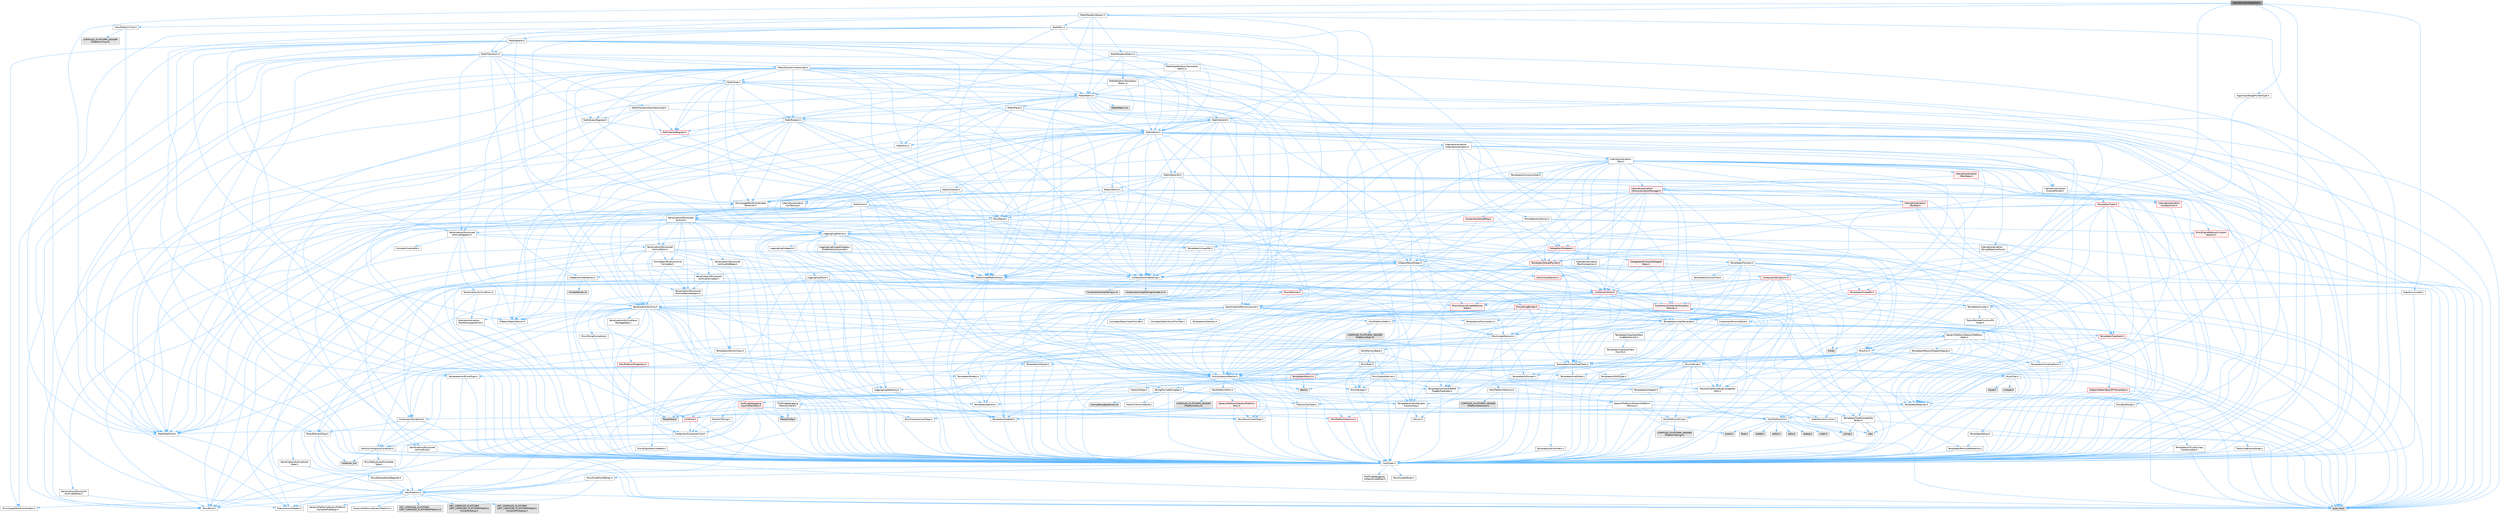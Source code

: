 digraph "SelectRandomWeighted.h"
{
 // INTERACTIVE_SVG=YES
 // LATEX_PDF_SIZE
  bgcolor="transparent";
  edge [fontname=Helvetica,fontsize=10,labelfontname=Helvetica,labelfontsize=10];
  node [fontname=Helvetica,fontsize=10,shape=box,height=0.2,width=0.4];
  Node1 [id="Node000001",label="SelectRandomWeighted.h",height=0.2,width=0.4,color="gray40", fillcolor="grey60", style="filled", fontcolor="black",tooltip=" "];
  Node1 -> Node2 [id="edge1_Node000001_Node000002",color="steelblue1",style="solid",tooltip=" "];
  Node2 [id="Node000002",label="Algo/Accumulate.h",height=0.2,width=0.4,color="grey40", fillcolor="white", style="filled",URL="$dd/dc9/Accumulate_8h.html",tooltip=" "];
  Node2 -> Node3 [id="edge2_Node000002_Node000003",color="steelblue1",style="solid",tooltip=" "];
  Node3 [id="Node000003",label="CoreTypes.h",height=0.2,width=0.4,color="grey40", fillcolor="white", style="filled",URL="$dc/dec/CoreTypes_8h.html",tooltip=" "];
  Node3 -> Node4 [id="edge3_Node000003_Node000004",color="steelblue1",style="solid",tooltip=" "];
  Node4 [id="Node000004",label="HAL/Platform.h",height=0.2,width=0.4,color="grey40", fillcolor="white", style="filled",URL="$d9/dd0/Platform_8h.html",tooltip=" "];
  Node4 -> Node5 [id="edge4_Node000004_Node000005",color="steelblue1",style="solid",tooltip=" "];
  Node5 [id="Node000005",label="Misc/Build.h",height=0.2,width=0.4,color="grey40", fillcolor="white", style="filled",URL="$d3/dbb/Build_8h.html",tooltip=" "];
  Node4 -> Node6 [id="edge5_Node000004_Node000006",color="steelblue1",style="solid",tooltip=" "];
  Node6 [id="Node000006",label="Misc/LargeWorldCoordinates.h",height=0.2,width=0.4,color="grey40", fillcolor="white", style="filled",URL="$d2/dcb/LargeWorldCoordinates_8h.html",tooltip=" "];
  Node4 -> Node7 [id="edge6_Node000004_Node000007",color="steelblue1",style="solid",tooltip=" "];
  Node7 [id="Node000007",label="type_traits",height=0.2,width=0.4,color="grey60", fillcolor="#E0E0E0", style="filled",tooltip=" "];
  Node4 -> Node8 [id="edge7_Node000004_Node000008",color="steelblue1",style="solid",tooltip=" "];
  Node8 [id="Node000008",label="PreprocessorHelpers.h",height=0.2,width=0.4,color="grey40", fillcolor="white", style="filled",URL="$db/ddb/PreprocessorHelpers_8h.html",tooltip=" "];
  Node4 -> Node9 [id="edge8_Node000004_Node000009",color="steelblue1",style="solid",tooltip=" "];
  Node9 [id="Node000009",label="UBT_COMPILED_PLATFORM\l/UBT_COMPILED_PLATFORMPlatform\lCompilerPreSetup.h",height=0.2,width=0.4,color="grey60", fillcolor="#E0E0E0", style="filled",tooltip=" "];
  Node4 -> Node10 [id="edge9_Node000004_Node000010",color="steelblue1",style="solid",tooltip=" "];
  Node10 [id="Node000010",label="GenericPlatform/GenericPlatform\lCompilerPreSetup.h",height=0.2,width=0.4,color="grey40", fillcolor="white", style="filled",URL="$d9/dc8/GenericPlatformCompilerPreSetup_8h.html",tooltip=" "];
  Node4 -> Node11 [id="edge10_Node000004_Node000011",color="steelblue1",style="solid",tooltip=" "];
  Node11 [id="Node000011",label="GenericPlatform/GenericPlatform.h",height=0.2,width=0.4,color="grey40", fillcolor="white", style="filled",URL="$d6/d84/GenericPlatform_8h.html",tooltip=" "];
  Node4 -> Node12 [id="edge11_Node000004_Node000012",color="steelblue1",style="solid",tooltip=" "];
  Node12 [id="Node000012",label="UBT_COMPILED_PLATFORM\l/UBT_COMPILED_PLATFORMPlatform.h",height=0.2,width=0.4,color="grey60", fillcolor="#E0E0E0", style="filled",tooltip=" "];
  Node4 -> Node13 [id="edge12_Node000004_Node000013",color="steelblue1",style="solid",tooltip=" "];
  Node13 [id="Node000013",label="UBT_COMPILED_PLATFORM\l/UBT_COMPILED_PLATFORMPlatform\lCompilerSetup.h",height=0.2,width=0.4,color="grey60", fillcolor="#E0E0E0", style="filled",tooltip=" "];
  Node3 -> Node14 [id="edge13_Node000003_Node000014",color="steelblue1",style="solid",tooltip=" "];
  Node14 [id="Node000014",label="ProfilingDebugging\l/UMemoryDefines.h",height=0.2,width=0.4,color="grey40", fillcolor="white", style="filled",URL="$d2/da2/UMemoryDefines_8h.html",tooltip=" "];
  Node3 -> Node15 [id="edge14_Node000003_Node000015",color="steelblue1",style="solid",tooltip=" "];
  Node15 [id="Node000015",label="Misc/CoreMiscDefines.h",height=0.2,width=0.4,color="grey40", fillcolor="white", style="filled",URL="$da/d38/CoreMiscDefines_8h.html",tooltip=" "];
  Node15 -> Node4 [id="edge15_Node000015_Node000004",color="steelblue1",style="solid",tooltip=" "];
  Node15 -> Node8 [id="edge16_Node000015_Node000008",color="steelblue1",style="solid",tooltip=" "];
  Node3 -> Node16 [id="edge17_Node000003_Node000016",color="steelblue1",style="solid",tooltip=" "];
  Node16 [id="Node000016",label="Misc/CoreDefines.h",height=0.2,width=0.4,color="grey40", fillcolor="white", style="filled",URL="$d3/dd2/CoreDefines_8h.html",tooltip=" "];
  Node2 -> Node17 [id="edge18_Node000002_Node000017",color="steelblue1",style="solid",tooltip=" "];
  Node17 [id="Node000017",label="Templates/Invoke.h",height=0.2,width=0.4,color="grey40", fillcolor="white", style="filled",URL="$d7/deb/Invoke_8h.html",tooltip=" "];
  Node17 -> Node3 [id="edge19_Node000017_Node000003",color="steelblue1",style="solid",tooltip=" "];
  Node17 -> Node18 [id="edge20_Node000017_Node000018",color="steelblue1",style="solid",tooltip=" "];
  Node18 [id="Node000018",label="Traits/MemberFunctionPtr\lOuter.h",height=0.2,width=0.4,color="grey40", fillcolor="white", style="filled",URL="$db/da7/MemberFunctionPtrOuter_8h.html",tooltip=" "];
  Node17 -> Node19 [id="edge21_Node000017_Node000019",color="steelblue1",style="solid",tooltip=" "];
  Node19 [id="Node000019",label="Templates/UnrealTemplate.h",height=0.2,width=0.4,color="grey40", fillcolor="white", style="filled",URL="$d4/d24/UnrealTemplate_8h.html",tooltip=" "];
  Node19 -> Node3 [id="edge22_Node000019_Node000003",color="steelblue1",style="solid",tooltip=" "];
  Node19 -> Node20 [id="edge23_Node000019_Node000020",color="steelblue1",style="solid",tooltip=" "];
  Node20 [id="Node000020",label="Templates/IsPointer.h",height=0.2,width=0.4,color="grey40", fillcolor="white", style="filled",URL="$d7/d05/IsPointer_8h.html",tooltip=" "];
  Node20 -> Node3 [id="edge24_Node000020_Node000003",color="steelblue1",style="solid",tooltip=" "];
  Node19 -> Node21 [id="edge25_Node000019_Node000021",color="steelblue1",style="solid",tooltip=" "];
  Node21 [id="Node000021",label="HAL/UnrealMemory.h",height=0.2,width=0.4,color="grey40", fillcolor="white", style="filled",URL="$d9/d96/UnrealMemory_8h.html",tooltip=" "];
  Node21 -> Node3 [id="edge26_Node000021_Node000003",color="steelblue1",style="solid",tooltip=" "];
  Node21 -> Node22 [id="edge27_Node000021_Node000022",color="steelblue1",style="solid",tooltip=" "];
  Node22 [id="Node000022",label="GenericPlatform/GenericPlatform\lMemory.h",height=0.2,width=0.4,color="grey40", fillcolor="white", style="filled",URL="$dd/d22/GenericPlatformMemory_8h.html",tooltip=" "];
  Node22 -> Node23 [id="edge28_Node000022_Node000023",color="steelblue1",style="solid",tooltip=" "];
  Node23 [id="Node000023",label="CoreFwd.h",height=0.2,width=0.4,color="red", fillcolor="#FFF0F0", style="filled",URL="$d1/d1e/CoreFwd_8h.html",tooltip=" "];
  Node23 -> Node3 [id="edge29_Node000023_Node000003",color="steelblue1",style="solid",tooltip=" "];
  Node23 -> Node24 [id="edge30_Node000023_Node000024",color="steelblue1",style="solid",tooltip=" "];
  Node24 [id="Node000024",label="Containers/ContainersFwd.h",height=0.2,width=0.4,color="grey40", fillcolor="white", style="filled",URL="$d4/d0a/ContainersFwd_8h.html",tooltip=" "];
  Node24 -> Node4 [id="edge31_Node000024_Node000004",color="steelblue1",style="solid",tooltip=" "];
  Node24 -> Node3 [id="edge32_Node000024_Node000003",color="steelblue1",style="solid",tooltip=" "];
  Node24 -> Node25 [id="edge33_Node000024_Node000025",color="steelblue1",style="solid",tooltip=" "];
  Node25 [id="Node000025",label="Traits/IsContiguousContainer.h",height=0.2,width=0.4,color="grey40", fillcolor="white", style="filled",URL="$d5/d3c/IsContiguousContainer_8h.html",tooltip=" "];
  Node25 -> Node3 [id="edge34_Node000025_Node000003",color="steelblue1",style="solid",tooltip=" "];
  Node25 -> Node26 [id="edge35_Node000025_Node000026",color="steelblue1",style="solid",tooltip=" "];
  Node26 [id="Node000026",label="Misc/StaticAssertComplete\lType.h",height=0.2,width=0.4,color="grey40", fillcolor="white", style="filled",URL="$d5/d4e/StaticAssertCompleteType_8h.html",tooltip=" "];
  Node25 -> Node27 [id="edge36_Node000025_Node000027",color="steelblue1",style="solid",tooltip=" "];
  Node27 [id="Node000027",label="initializer_list",height=0.2,width=0.4,color="grey60", fillcolor="#E0E0E0", style="filled",tooltip=" "];
  Node23 -> Node28 [id="edge37_Node000023_Node000028",color="steelblue1",style="solid",tooltip=" "];
  Node28 [id="Node000028",label="Math/MathFwd.h",height=0.2,width=0.4,color="grey40", fillcolor="white", style="filled",URL="$d2/d10/MathFwd_8h.html",tooltip=" "];
  Node28 -> Node4 [id="edge38_Node000028_Node000004",color="steelblue1",style="solid",tooltip=" "];
  Node22 -> Node3 [id="edge39_Node000022_Node000003",color="steelblue1",style="solid",tooltip=" "];
  Node22 -> Node30 [id="edge40_Node000022_Node000030",color="steelblue1",style="solid",tooltip=" "];
  Node30 [id="Node000030",label="HAL/PlatformString.h",height=0.2,width=0.4,color="grey40", fillcolor="white", style="filled",URL="$db/db5/PlatformString_8h.html",tooltip=" "];
  Node30 -> Node3 [id="edge41_Node000030_Node000003",color="steelblue1",style="solid",tooltip=" "];
  Node30 -> Node31 [id="edge42_Node000030_Node000031",color="steelblue1",style="solid",tooltip=" "];
  Node31 [id="Node000031",label="COMPILED_PLATFORM_HEADER\l(PlatformString.h)",height=0.2,width=0.4,color="grey60", fillcolor="#E0E0E0", style="filled",tooltip=" "];
  Node22 -> Node32 [id="edge43_Node000022_Node000032",color="steelblue1",style="solid",tooltip=" "];
  Node32 [id="Node000032",label="string.h",height=0.2,width=0.4,color="grey60", fillcolor="#E0E0E0", style="filled",tooltip=" "];
  Node22 -> Node33 [id="edge44_Node000022_Node000033",color="steelblue1",style="solid",tooltip=" "];
  Node33 [id="Node000033",label="wchar.h",height=0.2,width=0.4,color="grey60", fillcolor="#E0E0E0", style="filled",tooltip=" "];
  Node21 -> Node34 [id="edge45_Node000021_Node000034",color="steelblue1",style="solid",tooltip=" "];
  Node34 [id="Node000034",label="HAL/MemoryBase.h",height=0.2,width=0.4,color="grey40", fillcolor="white", style="filled",URL="$d6/d9f/MemoryBase_8h.html",tooltip=" "];
  Node34 -> Node3 [id="edge46_Node000034_Node000003",color="steelblue1",style="solid",tooltip=" "];
  Node34 -> Node35 [id="edge47_Node000034_Node000035",color="steelblue1",style="solid",tooltip=" "];
  Node35 [id="Node000035",label="HAL/PlatformAtomics.h",height=0.2,width=0.4,color="red", fillcolor="#FFF0F0", style="filled",URL="$d3/d36/PlatformAtomics_8h.html",tooltip=" "];
  Node35 -> Node3 [id="edge48_Node000035_Node000003",color="steelblue1",style="solid",tooltip=" "];
  Node34 -> Node38 [id="edge49_Node000034_Node000038",color="steelblue1",style="solid",tooltip=" "];
  Node38 [id="Node000038",label="HAL/PlatformCrt.h",height=0.2,width=0.4,color="grey40", fillcolor="white", style="filled",URL="$d8/d75/PlatformCrt_8h.html",tooltip=" "];
  Node38 -> Node39 [id="edge50_Node000038_Node000039",color="steelblue1",style="solid",tooltip=" "];
  Node39 [id="Node000039",label="new",height=0.2,width=0.4,color="grey60", fillcolor="#E0E0E0", style="filled",tooltip=" "];
  Node38 -> Node33 [id="edge51_Node000038_Node000033",color="steelblue1",style="solid",tooltip=" "];
  Node38 -> Node40 [id="edge52_Node000038_Node000040",color="steelblue1",style="solid",tooltip=" "];
  Node40 [id="Node000040",label="stddef.h",height=0.2,width=0.4,color="grey60", fillcolor="#E0E0E0", style="filled",tooltip=" "];
  Node38 -> Node41 [id="edge53_Node000038_Node000041",color="steelblue1",style="solid",tooltip=" "];
  Node41 [id="Node000041",label="stdlib.h",height=0.2,width=0.4,color="grey60", fillcolor="#E0E0E0", style="filled",tooltip=" "];
  Node38 -> Node42 [id="edge54_Node000038_Node000042",color="steelblue1",style="solid",tooltip=" "];
  Node42 [id="Node000042",label="stdio.h",height=0.2,width=0.4,color="grey60", fillcolor="#E0E0E0", style="filled",tooltip=" "];
  Node38 -> Node43 [id="edge55_Node000038_Node000043",color="steelblue1",style="solid",tooltip=" "];
  Node43 [id="Node000043",label="stdarg.h",height=0.2,width=0.4,color="grey60", fillcolor="#E0E0E0", style="filled",tooltip=" "];
  Node38 -> Node44 [id="edge56_Node000038_Node000044",color="steelblue1",style="solid",tooltip=" "];
  Node44 [id="Node000044",label="math.h",height=0.2,width=0.4,color="grey60", fillcolor="#E0E0E0", style="filled",tooltip=" "];
  Node38 -> Node45 [id="edge57_Node000038_Node000045",color="steelblue1",style="solid",tooltip=" "];
  Node45 [id="Node000045",label="float.h",height=0.2,width=0.4,color="grey60", fillcolor="#E0E0E0", style="filled",tooltip=" "];
  Node38 -> Node32 [id="edge58_Node000038_Node000032",color="steelblue1",style="solid",tooltip=" "];
  Node34 -> Node46 [id="edge59_Node000034_Node000046",color="steelblue1",style="solid",tooltip=" "];
  Node46 [id="Node000046",label="Misc/Exec.h",height=0.2,width=0.4,color="grey40", fillcolor="white", style="filled",URL="$de/ddb/Exec_8h.html",tooltip=" "];
  Node46 -> Node3 [id="edge60_Node000046_Node000003",color="steelblue1",style="solid",tooltip=" "];
  Node46 -> Node47 [id="edge61_Node000046_Node000047",color="steelblue1",style="solid",tooltip=" "];
  Node47 [id="Node000047",label="Misc/AssertionMacros.h",height=0.2,width=0.4,color="grey40", fillcolor="white", style="filled",URL="$d0/dfa/AssertionMacros_8h.html",tooltip=" "];
  Node47 -> Node3 [id="edge62_Node000047_Node000003",color="steelblue1",style="solid",tooltip=" "];
  Node47 -> Node4 [id="edge63_Node000047_Node000004",color="steelblue1",style="solid",tooltip=" "];
  Node47 -> Node48 [id="edge64_Node000047_Node000048",color="steelblue1",style="solid",tooltip=" "];
  Node48 [id="Node000048",label="HAL/PlatformMisc.h",height=0.2,width=0.4,color="grey40", fillcolor="white", style="filled",URL="$d0/df5/PlatformMisc_8h.html",tooltip=" "];
  Node48 -> Node3 [id="edge65_Node000048_Node000003",color="steelblue1",style="solid",tooltip=" "];
  Node48 -> Node49 [id="edge66_Node000048_Node000049",color="steelblue1",style="solid",tooltip=" "];
  Node49 [id="Node000049",label="GenericPlatform/GenericPlatform\lMisc.h",height=0.2,width=0.4,color="red", fillcolor="#FFF0F0", style="filled",URL="$db/d9a/GenericPlatformMisc_8h.html",tooltip=" "];
  Node49 -> Node50 [id="edge67_Node000049_Node000050",color="steelblue1",style="solid",tooltip=" "];
  Node50 [id="Node000050",label="Containers/StringFwd.h",height=0.2,width=0.4,color="grey40", fillcolor="white", style="filled",URL="$df/d37/StringFwd_8h.html",tooltip=" "];
  Node50 -> Node3 [id="edge68_Node000050_Node000003",color="steelblue1",style="solid",tooltip=" "];
  Node50 -> Node51 [id="edge69_Node000050_Node000051",color="steelblue1",style="solid",tooltip=" "];
  Node51 [id="Node000051",label="Traits/ElementType.h",height=0.2,width=0.4,color="grey40", fillcolor="white", style="filled",URL="$d5/d4f/ElementType_8h.html",tooltip=" "];
  Node51 -> Node4 [id="edge70_Node000051_Node000004",color="steelblue1",style="solid",tooltip=" "];
  Node51 -> Node27 [id="edge71_Node000051_Node000027",color="steelblue1",style="solid",tooltip=" "];
  Node51 -> Node7 [id="edge72_Node000051_Node000007",color="steelblue1",style="solid",tooltip=" "];
  Node50 -> Node25 [id="edge73_Node000050_Node000025",color="steelblue1",style="solid",tooltip=" "];
  Node49 -> Node23 [id="edge74_Node000049_Node000023",color="steelblue1",style="solid",tooltip=" "];
  Node49 -> Node3 [id="edge75_Node000049_Node000003",color="steelblue1",style="solid",tooltip=" "];
  Node49 -> Node38 [id="edge76_Node000049_Node000038",color="steelblue1",style="solid",tooltip=" "];
  Node49 -> Node53 [id="edge77_Node000049_Node000053",color="steelblue1",style="solid",tooltip=" "];
  Node53 [id="Node000053",label="Math/NumericLimits.h",height=0.2,width=0.4,color="grey40", fillcolor="white", style="filled",URL="$df/d1b/NumericLimits_8h.html",tooltip=" "];
  Node53 -> Node3 [id="edge78_Node000053_Node000003",color="steelblue1",style="solid",tooltip=" "];
  Node49 -> Node54 [id="edge79_Node000049_Node000054",color="steelblue1",style="solid",tooltip=" "];
  Node54 [id="Node000054",label="Misc/CompressionFlags.h",height=0.2,width=0.4,color="grey40", fillcolor="white", style="filled",URL="$d9/d76/CompressionFlags_8h.html",tooltip=" "];
  Node49 -> Node55 [id="edge80_Node000049_Node000055",color="steelblue1",style="solid",tooltip=" "];
  Node55 [id="Node000055",label="Misc/EnumClassFlags.h",height=0.2,width=0.4,color="grey40", fillcolor="white", style="filled",URL="$d8/de7/EnumClassFlags_8h.html",tooltip=" "];
  Node48 -> Node58 [id="edge81_Node000048_Node000058",color="steelblue1",style="solid",tooltip=" "];
  Node58 [id="Node000058",label="COMPILED_PLATFORM_HEADER\l(PlatformMisc.h)",height=0.2,width=0.4,color="grey60", fillcolor="#E0E0E0", style="filled",tooltip=" "];
  Node48 -> Node59 [id="edge82_Node000048_Node000059",color="steelblue1",style="solid",tooltip=" "];
  Node59 [id="Node000059",label="ProfilingDebugging\l/CpuProfilerTrace.h",height=0.2,width=0.4,color="red", fillcolor="#FFF0F0", style="filled",URL="$da/dcb/CpuProfilerTrace_8h.html",tooltip=" "];
  Node59 -> Node3 [id="edge83_Node000059_Node000003",color="steelblue1",style="solid",tooltip=" "];
  Node59 -> Node24 [id="edge84_Node000059_Node000024",color="steelblue1",style="solid",tooltip=" "];
  Node59 -> Node35 [id="edge85_Node000059_Node000035",color="steelblue1",style="solid",tooltip=" "];
  Node59 -> Node8 [id="edge86_Node000059_Node000008",color="steelblue1",style="solid",tooltip=" "];
  Node59 -> Node5 [id="edge87_Node000059_Node000005",color="steelblue1",style="solid",tooltip=" "];
  Node59 -> Node60 [id="edge88_Node000059_Node000060",color="steelblue1",style="solid",tooltip=" "];
  Node60 [id="Node000060",label="Trace/Config.h",height=0.2,width=0.4,color="grey60", fillcolor="#E0E0E0", style="filled",tooltip=" "];
  Node59 -> Node63 [id="edge89_Node000059_Node000063",color="steelblue1",style="solid",tooltip=" "];
  Node63 [id="Node000063",label="Trace/Trace.h",height=0.2,width=0.4,color="grey60", fillcolor="#E0E0E0", style="filled",tooltip=" "];
  Node47 -> Node8 [id="edge90_Node000047_Node000008",color="steelblue1",style="solid",tooltip=" "];
  Node47 -> Node64 [id="edge91_Node000047_Node000064",color="steelblue1",style="solid",tooltip=" "];
  Node64 [id="Node000064",label="Templates/EnableIf.h",height=0.2,width=0.4,color="grey40", fillcolor="white", style="filled",URL="$d7/d60/EnableIf_8h.html",tooltip=" "];
  Node64 -> Node3 [id="edge92_Node000064_Node000003",color="steelblue1",style="solid",tooltip=" "];
  Node47 -> Node65 [id="edge93_Node000047_Node000065",color="steelblue1",style="solid",tooltip=" "];
  Node65 [id="Node000065",label="Templates/IsArrayOrRefOf\lTypeByPredicate.h",height=0.2,width=0.4,color="grey40", fillcolor="white", style="filled",URL="$d6/da1/IsArrayOrRefOfTypeByPredicate_8h.html",tooltip=" "];
  Node65 -> Node3 [id="edge94_Node000065_Node000003",color="steelblue1",style="solid",tooltip=" "];
  Node47 -> Node66 [id="edge95_Node000047_Node000066",color="steelblue1",style="solid",tooltip=" "];
  Node66 [id="Node000066",label="Templates/IsValidVariadic\lFunctionArg.h",height=0.2,width=0.4,color="grey40", fillcolor="white", style="filled",URL="$d0/dc8/IsValidVariadicFunctionArg_8h.html",tooltip=" "];
  Node66 -> Node3 [id="edge96_Node000066_Node000003",color="steelblue1",style="solid",tooltip=" "];
  Node66 -> Node67 [id="edge97_Node000066_Node000067",color="steelblue1",style="solid",tooltip=" "];
  Node67 [id="Node000067",label="IsEnum.h",height=0.2,width=0.4,color="grey40", fillcolor="white", style="filled",URL="$d4/de5/IsEnum_8h.html",tooltip=" "];
  Node66 -> Node7 [id="edge98_Node000066_Node000007",color="steelblue1",style="solid",tooltip=" "];
  Node47 -> Node68 [id="edge99_Node000047_Node000068",color="steelblue1",style="solid",tooltip=" "];
  Node68 [id="Node000068",label="Traits/IsCharEncodingCompatible\lWith.h",height=0.2,width=0.4,color="grey40", fillcolor="white", style="filled",URL="$df/dd1/IsCharEncodingCompatibleWith_8h.html",tooltip=" "];
  Node68 -> Node7 [id="edge100_Node000068_Node000007",color="steelblue1",style="solid",tooltip=" "];
  Node68 -> Node69 [id="edge101_Node000068_Node000069",color="steelblue1",style="solid",tooltip=" "];
  Node69 [id="Node000069",label="Traits/IsCharType.h",height=0.2,width=0.4,color="grey40", fillcolor="white", style="filled",URL="$db/d51/IsCharType_8h.html",tooltip=" "];
  Node69 -> Node3 [id="edge102_Node000069_Node000003",color="steelblue1",style="solid",tooltip=" "];
  Node47 -> Node70 [id="edge103_Node000047_Node000070",color="steelblue1",style="solid",tooltip=" "];
  Node70 [id="Node000070",label="Misc/VarArgs.h",height=0.2,width=0.4,color="grey40", fillcolor="white", style="filled",URL="$d5/d6f/VarArgs_8h.html",tooltip=" "];
  Node70 -> Node3 [id="edge104_Node000070_Node000003",color="steelblue1",style="solid",tooltip=" "];
  Node47 -> Node71 [id="edge105_Node000047_Node000071",color="steelblue1",style="solid",tooltip=" "];
  Node71 [id="Node000071",label="String/FormatStringSan.h",height=0.2,width=0.4,color="grey40", fillcolor="white", style="filled",URL="$d3/d8b/FormatStringSan_8h.html",tooltip=" "];
  Node71 -> Node7 [id="edge106_Node000071_Node000007",color="steelblue1",style="solid",tooltip=" "];
  Node71 -> Node3 [id="edge107_Node000071_Node000003",color="steelblue1",style="solid",tooltip=" "];
  Node71 -> Node72 [id="edge108_Node000071_Node000072",color="steelblue1",style="solid",tooltip=" "];
  Node72 [id="Node000072",label="Templates/Requires.h",height=0.2,width=0.4,color="grey40", fillcolor="white", style="filled",URL="$dc/d96/Requires_8h.html",tooltip=" "];
  Node72 -> Node64 [id="edge109_Node000072_Node000064",color="steelblue1",style="solid",tooltip=" "];
  Node72 -> Node7 [id="edge110_Node000072_Node000007",color="steelblue1",style="solid",tooltip=" "];
  Node71 -> Node73 [id="edge111_Node000071_Node000073",color="steelblue1",style="solid",tooltip=" "];
  Node73 [id="Node000073",label="Templates/Identity.h",height=0.2,width=0.4,color="grey40", fillcolor="white", style="filled",URL="$d0/dd5/Identity_8h.html",tooltip=" "];
  Node71 -> Node66 [id="edge112_Node000071_Node000066",color="steelblue1",style="solid",tooltip=" "];
  Node71 -> Node69 [id="edge113_Node000071_Node000069",color="steelblue1",style="solid",tooltip=" "];
  Node71 -> Node74 [id="edge114_Node000071_Node000074",color="steelblue1",style="solid",tooltip=" "];
  Node74 [id="Node000074",label="Traits/IsTEnumAsByte.h",height=0.2,width=0.4,color="grey40", fillcolor="white", style="filled",URL="$d1/de6/IsTEnumAsByte_8h.html",tooltip=" "];
  Node71 -> Node75 [id="edge115_Node000071_Node000075",color="steelblue1",style="solid",tooltip=" "];
  Node75 [id="Node000075",label="Traits/IsTString.h",height=0.2,width=0.4,color="grey40", fillcolor="white", style="filled",URL="$d0/df8/IsTString_8h.html",tooltip=" "];
  Node75 -> Node24 [id="edge116_Node000075_Node000024",color="steelblue1",style="solid",tooltip=" "];
  Node71 -> Node24 [id="edge117_Node000071_Node000024",color="steelblue1",style="solid",tooltip=" "];
  Node71 -> Node76 [id="edge118_Node000071_Node000076",color="steelblue1",style="solid",tooltip=" "];
  Node76 [id="Node000076",label="FormatStringSanErrors.inl",height=0.2,width=0.4,color="grey60", fillcolor="#E0E0E0", style="filled",tooltip=" "];
  Node47 -> Node77 [id="edge119_Node000047_Node000077",color="steelblue1",style="solid",tooltip=" "];
  Node77 [id="Node000077",label="atomic",height=0.2,width=0.4,color="grey60", fillcolor="#E0E0E0", style="filled",tooltip=" "];
  Node34 -> Node78 [id="edge120_Node000034_Node000078",color="steelblue1",style="solid",tooltip=" "];
  Node78 [id="Node000078",label="Misc/OutputDevice.h",height=0.2,width=0.4,color="grey40", fillcolor="white", style="filled",URL="$d7/d32/OutputDevice_8h.html",tooltip=" "];
  Node78 -> Node23 [id="edge121_Node000078_Node000023",color="steelblue1",style="solid",tooltip=" "];
  Node78 -> Node3 [id="edge122_Node000078_Node000003",color="steelblue1",style="solid",tooltip=" "];
  Node78 -> Node79 [id="edge123_Node000078_Node000079",color="steelblue1",style="solid",tooltip=" "];
  Node79 [id="Node000079",label="Logging/LogVerbosity.h",height=0.2,width=0.4,color="grey40", fillcolor="white", style="filled",URL="$d2/d8f/LogVerbosity_8h.html",tooltip=" "];
  Node79 -> Node3 [id="edge124_Node000079_Node000003",color="steelblue1",style="solid",tooltip=" "];
  Node78 -> Node70 [id="edge125_Node000078_Node000070",color="steelblue1",style="solid",tooltip=" "];
  Node78 -> Node65 [id="edge126_Node000078_Node000065",color="steelblue1",style="solid",tooltip=" "];
  Node78 -> Node66 [id="edge127_Node000078_Node000066",color="steelblue1",style="solid",tooltip=" "];
  Node78 -> Node68 [id="edge128_Node000078_Node000068",color="steelblue1",style="solid",tooltip=" "];
  Node34 -> Node80 [id="edge129_Node000034_Node000080",color="steelblue1",style="solid",tooltip=" "];
  Node80 [id="Node000080",label="Templates/Atomic.h",height=0.2,width=0.4,color="red", fillcolor="#FFF0F0", style="filled",URL="$d3/d91/Atomic_8h.html",tooltip=" "];
  Node80 -> Node83 [id="edge130_Node000080_Node000083",color="steelblue1",style="solid",tooltip=" "];
  Node83 [id="Node000083",label="Templates/IsIntegral.h",height=0.2,width=0.4,color="grey40", fillcolor="white", style="filled",URL="$da/d64/IsIntegral_8h.html",tooltip=" "];
  Node83 -> Node3 [id="edge131_Node000083_Node000003",color="steelblue1",style="solid",tooltip=" "];
  Node80 -> Node88 [id="edge132_Node000080_Node000088",color="steelblue1",style="solid",tooltip=" "];
  Node88 [id="Node000088",label="Traits/IntType.h",height=0.2,width=0.4,color="grey40", fillcolor="white", style="filled",URL="$d7/deb/IntType_8h.html",tooltip=" "];
  Node88 -> Node4 [id="edge133_Node000088_Node000004",color="steelblue1",style="solid",tooltip=" "];
  Node80 -> Node77 [id="edge134_Node000080_Node000077",color="steelblue1",style="solid",tooltip=" "];
  Node21 -> Node89 [id="edge135_Node000021_Node000089",color="steelblue1",style="solid",tooltip=" "];
  Node89 [id="Node000089",label="HAL/PlatformMemory.h",height=0.2,width=0.4,color="grey40", fillcolor="white", style="filled",URL="$de/d68/PlatformMemory_8h.html",tooltip=" "];
  Node89 -> Node3 [id="edge136_Node000089_Node000003",color="steelblue1",style="solid",tooltip=" "];
  Node89 -> Node22 [id="edge137_Node000089_Node000022",color="steelblue1",style="solid",tooltip=" "];
  Node89 -> Node90 [id="edge138_Node000089_Node000090",color="steelblue1",style="solid",tooltip=" "];
  Node90 [id="Node000090",label="COMPILED_PLATFORM_HEADER\l(PlatformMemory.h)",height=0.2,width=0.4,color="grey60", fillcolor="#E0E0E0", style="filled",tooltip=" "];
  Node21 -> Node91 [id="edge139_Node000021_Node000091",color="steelblue1",style="solid",tooltip=" "];
  Node91 [id="Node000091",label="ProfilingDebugging\l/MemoryTrace.h",height=0.2,width=0.4,color="grey40", fillcolor="white", style="filled",URL="$da/dd7/MemoryTrace_8h.html",tooltip=" "];
  Node91 -> Node4 [id="edge140_Node000091_Node000004",color="steelblue1",style="solid",tooltip=" "];
  Node91 -> Node55 [id="edge141_Node000091_Node000055",color="steelblue1",style="solid",tooltip=" "];
  Node91 -> Node60 [id="edge142_Node000091_Node000060",color="steelblue1",style="solid",tooltip=" "];
  Node91 -> Node63 [id="edge143_Node000091_Node000063",color="steelblue1",style="solid",tooltip=" "];
  Node21 -> Node20 [id="edge144_Node000021_Node000020",color="steelblue1",style="solid",tooltip=" "];
  Node19 -> Node92 [id="edge145_Node000019_Node000092",color="steelblue1",style="solid",tooltip=" "];
  Node92 [id="Node000092",label="Templates/CopyQualifiers\lAndRefsFromTo.h",height=0.2,width=0.4,color="grey40", fillcolor="white", style="filled",URL="$d3/db3/CopyQualifiersAndRefsFromTo_8h.html",tooltip=" "];
  Node92 -> Node93 [id="edge146_Node000092_Node000093",color="steelblue1",style="solid",tooltip=" "];
  Node93 [id="Node000093",label="Templates/CopyQualifiers\lFromTo.h",height=0.2,width=0.4,color="grey40", fillcolor="white", style="filled",URL="$d5/db4/CopyQualifiersFromTo_8h.html",tooltip=" "];
  Node19 -> Node94 [id="edge147_Node000019_Node000094",color="steelblue1",style="solid",tooltip=" "];
  Node94 [id="Node000094",label="Templates/UnrealTypeTraits.h",height=0.2,width=0.4,color="grey40", fillcolor="white", style="filled",URL="$d2/d2d/UnrealTypeTraits_8h.html",tooltip=" "];
  Node94 -> Node3 [id="edge148_Node000094_Node000003",color="steelblue1",style="solid",tooltip=" "];
  Node94 -> Node20 [id="edge149_Node000094_Node000020",color="steelblue1",style="solid",tooltip=" "];
  Node94 -> Node47 [id="edge150_Node000094_Node000047",color="steelblue1",style="solid",tooltip=" "];
  Node94 -> Node85 [id="edge151_Node000094_Node000085",color="steelblue1",style="solid",tooltip=" "];
  Node85 [id="Node000085",label="Templates/AndOrNot.h",height=0.2,width=0.4,color="grey40", fillcolor="white", style="filled",URL="$db/d0a/AndOrNot_8h.html",tooltip=" "];
  Node85 -> Node3 [id="edge152_Node000085_Node000003",color="steelblue1",style="solid",tooltip=" "];
  Node94 -> Node64 [id="edge153_Node000094_Node000064",color="steelblue1",style="solid",tooltip=" "];
  Node94 -> Node95 [id="edge154_Node000094_Node000095",color="steelblue1",style="solid",tooltip=" "];
  Node95 [id="Node000095",label="Templates/IsArithmetic.h",height=0.2,width=0.4,color="grey40", fillcolor="white", style="filled",URL="$d2/d5d/IsArithmetic_8h.html",tooltip=" "];
  Node95 -> Node3 [id="edge155_Node000095_Node000003",color="steelblue1",style="solid",tooltip=" "];
  Node94 -> Node67 [id="edge156_Node000094_Node000067",color="steelblue1",style="solid",tooltip=" "];
  Node94 -> Node96 [id="edge157_Node000094_Node000096",color="steelblue1",style="solid",tooltip=" "];
  Node96 [id="Node000096",label="Templates/Models.h",height=0.2,width=0.4,color="grey40", fillcolor="white", style="filled",URL="$d3/d0c/Models_8h.html",tooltip=" "];
  Node96 -> Node73 [id="edge158_Node000096_Node000073",color="steelblue1",style="solid",tooltip=" "];
  Node94 -> Node97 [id="edge159_Node000094_Node000097",color="steelblue1",style="solid",tooltip=" "];
  Node97 [id="Node000097",label="Templates/IsPODType.h",height=0.2,width=0.4,color="grey40", fillcolor="white", style="filled",URL="$d7/db1/IsPODType_8h.html",tooltip=" "];
  Node97 -> Node3 [id="edge160_Node000097_Node000003",color="steelblue1",style="solid",tooltip=" "];
  Node94 -> Node98 [id="edge161_Node000094_Node000098",color="steelblue1",style="solid",tooltip=" "];
  Node98 [id="Node000098",label="Templates/IsUECoreType.h",height=0.2,width=0.4,color="grey40", fillcolor="white", style="filled",URL="$d1/db8/IsUECoreType_8h.html",tooltip=" "];
  Node98 -> Node3 [id="edge162_Node000098_Node000003",color="steelblue1",style="solid",tooltip=" "];
  Node98 -> Node7 [id="edge163_Node000098_Node000007",color="steelblue1",style="solid",tooltip=" "];
  Node94 -> Node86 [id="edge164_Node000094_Node000086",color="steelblue1",style="solid",tooltip=" "];
  Node86 [id="Node000086",label="Templates/IsTriviallyCopy\lConstructible.h",height=0.2,width=0.4,color="grey40", fillcolor="white", style="filled",URL="$d3/d78/IsTriviallyCopyConstructible_8h.html",tooltip=" "];
  Node86 -> Node3 [id="edge165_Node000086_Node000003",color="steelblue1",style="solid",tooltip=" "];
  Node86 -> Node7 [id="edge166_Node000086_Node000007",color="steelblue1",style="solid",tooltip=" "];
  Node19 -> Node99 [id="edge167_Node000019_Node000099",color="steelblue1",style="solid",tooltip=" "];
  Node99 [id="Node000099",label="Templates/RemoveReference.h",height=0.2,width=0.4,color="grey40", fillcolor="white", style="filled",URL="$da/dbe/RemoveReference_8h.html",tooltip=" "];
  Node99 -> Node3 [id="edge168_Node000099_Node000003",color="steelblue1",style="solid",tooltip=" "];
  Node19 -> Node72 [id="edge169_Node000019_Node000072",color="steelblue1",style="solid",tooltip=" "];
  Node19 -> Node100 [id="edge170_Node000019_Node000100",color="steelblue1",style="solid",tooltip=" "];
  Node100 [id="Node000100",label="Templates/TypeCompatible\lBytes.h",height=0.2,width=0.4,color="grey40", fillcolor="white", style="filled",URL="$df/d0a/TypeCompatibleBytes_8h.html",tooltip=" "];
  Node100 -> Node3 [id="edge171_Node000100_Node000003",color="steelblue1",style="solid",tooltip=" "];
  Node100 -> Node32 [id="edge172_Node000100_Node000032",color="steelblue1",style="solid",tooltip=" "];
  Node100 -> Node39 [id="edge173_Node000100_Node000039",color="steelblue1",style="solid",tooltip=" "];
  Node100 -> Node7 [id="edge174_Node000100_Node000007",color="steelblue1",style="solid",tooltip=" "];
  Node19 -> Node73 [id="edge175_Node000019_Node000073",color="steelblue1",style="solid",tooltip=" "];
  Node19 -> Node25 [id="edge176_Node000019_Node000025",color="steelblue1",style="solid",tooltip=" "];
  Node19 -> Node101 [id="edge177_Node000019_Node000101",color="steelblue1",style="solid",tooltip=" "];
  Node101 [id="Node000101",label="Traits/UseBitwiseSwap.h",height=0.2,width=0.4,color="grey40", fillcolor="white", style="filled",URL="$db/df3/UseBitwiseSwap_8h.html",tooltip=" "];
  Node101 -> Node3 [id="edge178_Node000101_Node000003",color="steelblue1",style="solid",tooltip=" "];
  Node101 -> Node7 [id="edge179_Node000101_Node000007",color="steelblue1",style="solid",tooltip=" "];
  Node19 -> Node7 [id="edge180_Node000019_Node000007",color="steelblue1",style="solid",tooltip=" "];
  Node17 -> Node7 [id="edge181_Node000017_Node000007",color="steelblue1",style="solid",tooltip=" "];
  Node1 -> Node102 [id="edge182_Node000001_Node000102",color="steelblue1",style="solid",tooltip=" "];
  Node102 [id="Node000102",label="Algo/Impl/RangePointerType.h",height=0.2,width=0.4,color="grey40", fillcolor="white", style="filled",URL="$d1/de4/RangePointerType_8h.html",tooltip=" "];
  Node102 -> Node19 [id="edge183_Node000102_Node000019",color="steelblue1",style="solid",tooltip=" "];
  Node1 -> Node103 [id="edge184_Node000001_Node000103",color="steelblue1",style="solid",tooltip=" "];
  Node103 [id="Node000103",label="Math/RandomStream.h",height=0.2,width=0.4,color="grey40", fillcolor="white", style="filled",URL="$d0/de4/RandomStream_8h.html",tooltip=" "];
  Node103 -> Node3 [id="edge185_Node000103_Node000003",color="steelblue1",style="solid",tooltip=" "];
  Node103 -> Node104 [id="edge186_Node000103_Node000104",color="steelblue1",style="solid",tooltip=" "];
  Node104 [id="Node000104",label="Math/Box.h",height=0.2,width=0.4,color="grey40", fillcolor="white", style="filled",URL="$de/d0f/Box_8h.html",tooltip=" "];
  Node104 -> Node3 [id="edge187_Node000104_Node000003",color="steelblue1",style="solid",tooltip=" "];
  Node104 -> Node47 [id="edge188_Node000104_Node000047",color="steelblue1",style="solid",tooltip=" "];
  Node104 -> Node28 [id="edge189_Node000104_Node000028",color="steelblue1",style="solid",tooltip=" "];
  Node104 -> Node105 [id="edge190_Node000104_Node000105",color="steelblue1",style="solid",tooltip=" "];
  Node105 [id="Node000105",label="Math/UnrealMathUtility.h",height=0.2,width=0.4,color="grey40", fillcolor="white", style="filled",URL="$db/db8/UnrealMathUtility_8h.html",tooltip=" "];
  Node105 -> Node3 [id="edge191_Node000105_Node000003",color="steelblue1",style="solid",tooltip=" "];
  Node105 -> Node47 [id="edge192_Node000105_Node000047",color="steelblue1",style="solid",tooltip=" "];
  Node105 -> Node106 [id="edge193_Node000105_Node000106",color="steelblue1",style="solid",tooltip=" "];
  Node106 [id="Node000106",label="HAL/PlatformMath.h",height=0.2,width=0.4,color="grey40", fillcolor="white", style="filled",URL="$dc/d53/PlatformMath_8h.html",tooltip=" "];
  Node106 -> Node3 [id="edge194_Node000106_Node000003",color="steelblue1",style="solid",tooltip=" "];
  Node106 -> Node107 [id="edge195_Node000106_Node000107",color="steelblue1",style="solid",tooltip=" "];
  Node107 [id="Node000107",label="GenericPlatform/GenericPlatform\lMath.h",height=0.2,width=0.4,color="grey40", fillcolor="white", style="filled",URL="$d5/d79/GenericPlatformMath_8h.html",tooltip=" "];
  Node107 -> Node3 [id="edge196_Node000107_Node000003",color="steelblue1",style="solid",tooltip=" "];
  Node107 -> Node24 [id="edge197_Node000107_Node000024",color="steelblue1",style="solid",tooltip=" "];
  Node107 -> Node38 [id="edge198_Node000107_Node000038",color="steelblue1",style="solid",tooltip=" "];
  Node107 -> Node85 [id="edge199_Node000107_Node000085",color="steelblue1",style="solid",tooltip=" "];
  Node107 -> Node108 [id="edge200_Node000107_Node000108",color="steelblue1",style="solid",tooltip=" "];
  Node108 [id="Node000108",label="Templates/Decay.h",height=0.2,width=0.4,color="grey40", fillcolor="white", style="filled",URL="$dd/d0f/Decay_8h.html",tooltip=" "];
  Node108 -> Node3 [id="edge201_Node000108_Node000003",color="steelblue1",style="solid",tooltip=" "];
  Node108 -> Node99 [id="edge202_Node000108_Node000099",color="steelblue1",style="solid",tooltip=" "];
  Node108 -> Node7 [id="edge203_Node000108_Node000007",color="steelblue1",style="solid",tooltip=" "];
  Node107 -> Node109 [id="edge204_Node000107_Node000109",color="steelblue1",style="solid",tooltip=" "];
  Node109 [id="Node000109",label="Templates/IsFloatingPoint.h",height=0.2,width=0.4,color="grey40", fillcolor="white", style="filled",URL="$d3/d11/IsFloatingPoint_8h.html",tooltip=" "];
  Node109 -> Node3 [id="edge205_Node000109_Node000003",color="steelblue1",style="solid",tooltip=" "];
  Node107 -> Node94 [id="edge206_Node000107_Node000094",color="steelblue1",style="solid",tooltip=" "];
  Node107 -> Node72 [id="edge207_Node000107_Node000072",color="steelblue1",style="solid",tooltip=" "];
  Node107 -> Node110 [id="edge208_Node000107_Node000110",color="steelblue1",style="solid",tooltip=" "];
  Node110 [id="Node000110",label="Templates/ResolveTypeAmbiguity.h",height=0.2,width=0.4,color="grey40", fillcolor="white", style="filled",URL="$df/d1f/ResolveTypeAmbiguity_8h.html",tooltip=" "];
  Node110 -> Node3 [id="edge209_Node000110_Node000003",color="steelblue1",style="solid",tooltip=" "];
  Node110 -> Node109 [id="edge210_Node000110_Node000109",color="steelblue1",style="solid",tooltip=" "];
  Node110 -> Node94 [id="edge211_Node000110_Node000094",color="steelblue1",style="solid",tooltip=" "];
  Node110 -> Node111 [id="edge212_Node000110_Node000111",color="steelblue1",style="solid",tooltip=" "];
  Node111 [id="Node000111",label="Templates/IsSigned.h",height=0.2,width=0.4,color="grey40", fillcolor="white", style="filled",URL="$d8/dd8/IsSigned_8h.html",tooltip=" "];
  Node111 -> Node3 [id="edge213_Node000111_Node000003",color="steelblue1",style="solid",tooltip=" "];
  Node110 -> Node83 [id="edge214_Node000110_Node000083",color="steelblue1",style="solid",tooltip=" "];
  Node110 -> Node72 [id="edge215_Node000110_Node000072",color="steelblue1",style="solid",tooltip=" "];
  Node107 -> Node100 [id="edge216_Node000107_Node000100",color="steelblue1",style="solid",tooltip=" "];
  Node107 -> Node112 [id="edge217_Node000107_Node000112",color="steelblue1",style="solid",tooltip=" "];
  Node112 [id="Node000112",label="limits",height=0.2,width=0.4,color="grey60", fillcolor="#E0E0E0", style="filled",tooltip=" "];
  Node107 -> Node7 [id="edge218_Node000107_Node000007",color="steelblue1",style="solid",tooltip=" "];
  Node106 -> Node113 [id="edge219_Node000106_Node000113",color="steelblue1",style="solid",tooltip=" "];
  Node113 [id="Node000113",label="COMPILED_PLATFORM_HEADER\l(PlatformMath.h)",height=0.2,width=0.4,color="grey60", fillcolor="#E0E0E0", style="filled",tooltip=" "];
  Node105 -> Node28 [id="edge220_Node000105_Node000028",color="steelblue1",style="solid",tooltip=" "];
  Node105 -> Node73 [id="edge221_Node000105_Node000073",color="steelblue1",style="solid",tooltip=" "];
  Node105 -> Node72 [id="edge222_Node000105_Node000072",color="steelblue1",style="solid",tooltip=" "];
  Node104 -> Node114 [id="edge223_Node000104_Node000114",color="steelblue1",style="solid",tooltip=" "];
  Node114 [id="Node000114",label="Containers/UnrealString.h",height=0.2,width=0.4,color="grey40", fillcolor="white", style="filled",URL="$d5/dba/UnrealString_8h.html",tooltip=" "];
  Node114 -> Node115 [id="edge224_Node000114_Node000115",color="steelblue1",style="solid",tooltip=" "];
  Node115 [id="Node000115",label="Containers/UnrealStringIncludes.h.inl",height=0.2,width=0.4,color="grey60", fillcolor="#E0E0E0", style="filled",tooltip=" "];
  Node114 -> Node116 [id="edge225_Node000114_Node000116",color="steelblue1",style="solid",tooltip=" "];
  Node116 [id="Node000116",label="Containers/UnrealString.h.inl",height=0.2,width=0.4,color="grey60", fillcolor="#E0E0E0", style="filled",tooltip=" "];
  Node114 -> Node117 [id="edge226_Node000114_Node000117",color="steelblue1",style="solid",tooltip=" "];
  Node117 [id="Node000117",label="Misc/StringFormatArg.h",height=0.2,width=0.4,color="grey40", fillcolor="white", style="filled",URL="$d2/d16/StringFormatArg_8h.html",tooltip=" "];
  Node117 -> Node24 [id="edge227_Node000117_Node000024",color="steelblue1",style="solid",tooltip=" "];
  Node104 -> Node118 [id="edge228_Node000104_Node000118",color="steelblue1",style="solid",tooltip=" "];
  Node118 [id="Node000118",label="Math/Vector.h",height=0.2,width=0.4,color="grey40", fillcolor="white", style="filled",URL="$d6/dbe/Vector_8h.html",tooltip=" "];
  Node118 -> Node3 [id="edge229_Node000118_Node000003",color="steelblue1",style="solid",tooltip=" "];
  Node118 -> Node47 [id="edge230_Node000118_Node000047",color="steelblue1",style="solid",tooltip=" "];
  Node118 -> Node28 [id="edge231_Node000118_Node000028",color="steelblue1",style="solid",tooltip=" "];
  Node118 -> Node53 [id="edge232_Node000118_Node000053",color="steelblue1",style="solid",tooltip=" "];
  Node118 -> Node119 [id="edge233_Node000118_Node000119",color="steelblue1",style="solid",tooltip=" "];
  Node119 [id="Node000119",label="Misc/Crc.h",height=0.2,width=0.4,color="grey40", fillcolor="white", style="filled",URL="$d4/dd2/Crc_8h.html",tooltip=" "];
  Node119 -> Node3 [id="edge234_Node000119_Node000003",color="steelblue1",style="solid",tooltip=" "];
  Node119 -> Node30 [id="edge235_Node000119_Node000030",color="steelblue1",style="solid",tooltip=" "];
  Node119 -> Node47 [id="edge236_Node000119_Node000047",color="steelblue1",style="solid",tooltip=" "];
  Node119 -> Node120 [id="edge237_Node000119_Node000120",color="steelblue1",style="solid",tooltip=" "];
  Node120 [id="Node000120",label="Misc/CString.h",height=0.2,width=0.4,color="grey40", fillcolor="white", style="filled",URL="$d2/d49/CString_8h.html",tooltip=" "];
  Node120 -> Node3 [id="edge238_Node000120_Node000003",color="steelblue1",style="solid",tooltip=" "];
  Node120 -> Node38 [id="edge239_Node000120_Node000038",color="steelblue1",style="solid",tooltip=" "];
  Node120 -> Node30 [id="edge240_Node000120_Node000030",color="steelblue1",style="solid",tooltip=" "];
  Node120 -> Node47 [id="edge241_Node000120_Node000047",color="steelblue1",style="solid",tooltip=" "];
  Node120 -> Node121 [id="edge242_Node000120_Node000121",color="steelblue1",style="solid",tooltip=" "];
  Node121 [id="Node000121",label="Misc/Char.h",height=0.2,width=0.4,color="grey40", fillcolor="white", style="filled",URL="$d0/d58/Char_8h.html",tooltip=" "];
  Node121 -> Node3 [id="edge243_Node000121_Node000003",color="steelblue1",style="solid",tooltip=" "];
  Node121 -> Node88 [id="edge244_Node000121_Node000088",color="steelblue1",style="solid",tooltip=" "];
  Node121 -> Node122 [id="edge245_Node000121_Node000122",color="steelblue1",style="solid",tooltip=" "];
  Node122 [id="Node000122",label="ctype.h",height=0.2,width=0.4,color="grey60", fillcolor="#E0E0E0", style="filled",tooltip=" "];
  Node121 -> Node123 [id="edge246_Node000121_Node000123",color="steelblue1",style="solid",tooltip=" "];
  Node123 [id="Node000123",label="wctype.h",height=0.2,width=0.4,color="grey60", fillcolor="#E0E0E0", style="filled",tooltip=" "];
  Node121 -> Node7 [id="edge247_Node000121_Node000007",color="steelblue1",style="solid",tooltip=" "];
  Node120 -> Node70 [id="edge248_Node000120_Node000070",color="steelblue1",style="solid",tooltip=" "];
  Node120 -> Node65 [id="edge249_Node000120_Node000065",color="steelblue1",style="solid",tooltip=" "];
  Node120 -> Node66 [id="edge250_Node000120_Node000066",color="steelblue1",style="solid",tooltip=" "];
  Node120 -> Node68 [id="edge251_Node000120_Node000068",color="steelblue1",style="solid",tooltip=" "];
  Node119 -> Node121 [id="edge252_Node000119_Node000121",color="steelblue1",style="solid",tooltip=" "];
  Node119 -> Node94 [id="edge253_Node000119_Node000094",color="steelblue1",style="solid",tooltip=" "];
  Node119 -> Node69 [id="edge254_Node000119_Node000069",color="steelblue1",style="solid",tooltip=" "];
  Node118 -> Node105 [id="edge255_Node000118_Node000105",color="steelblue1",style="solid",tooltip=" "];
  Node118 -> Node114 [id="edge256_Node000118_Node000114",color="steelblue1",style="solid",tooltip=" "];
  Node118 -> Node124 [id="edge257_Node000118_Node000124",color="steelblue1",style="solid",tooltip=" "];
  Node124 [id="Node000124",label="Misc/Parse.h",height=0.2,width=0.4,color="grey40", fillcolor="white", style="filled",URL="$dc/d71/Parse_8h.html",tooltip=" "];
  Node124 -> Node50 [id="edge258_Node000124_Node000050",color="steelblue1",style="solid",tooltip=" "];
  Node124 -> Node114 [id="edge259_Node000124_Node000114",color="steelblue1",style="solid",tooltip=" "];
  Node124 -> Node3 [id="edge260_Node000124_Node000003",color="steelblue1",style="solid",tooltip=" "];
  Node124 -> Node38 [id="edge261_Node000124_Node000038",color="steelblue1",style="solid",tooltip=" "];
  Node124 -> Node5 [id="edge262_Node000124_Node000005",color="steelblue1",style="solid",tooltip=" "];
  Node124 -> Node55 [id="edge263_Node000124_Node000055",color="steelblue1",style="solid",tooltip=" "];
  Node124 -> Node125 [id="edge264_Node000124_Node000125",color="steelblue1",style="solid",tooltip=" "];
  Node125 [id="Node000125",label="Templates/Function.h",height=0.2,width=0.4,color="grey40", fillcolor="white", style="filled",URL="$df/df5/Function_8h.html",tooltip=" "];
  Node125 -> Node3 [id="edge265_Node000125_Node000003",color="steelblue1",style="solid",tooltip=" "];
  Node125 -> Node47 [id="edge266_Node000125_Node000047",color="steelblue1",style="solid",tooltip=" "];
  Node125 -> Node126 [id="edge267_Node000125_Node000126",color="steelblue1",style="solid",tooltip=" "];
  Node126 [id="Node000126",label="Misc/IntrusiveUnsetOptional\lState.h",height=0.2,width=0.4,color="red", fillcolor="#FFF0F0", style="filled",URL="$d2/d0a/IntrusiveUnsetOptionalState_8h.html",tooltip=" "];
  Node125 -> Node21 [id="edge268_Node000125_Node000021",color="steelblue1",style="solid",tooltip=" "];
  Node125 -> Node128 [id="edge269_Node000125_Node000128",color="steelblue1",style="solid",tooltip=" "];
  Node128 [id="Node000128",label="Templates/FunctionFwd.h",height=0.2,width=0.4,color="grey40", fillcolor="white", style="filled",URL="$d6/d54/FunctionFwd_8h.html",tooltip=" "];
  Node125 -> Node94 [id="edge270_Node000125_Node000094",color="steelblue1",style="solid",tooltip=" "];
  Node125 -> Node17 [id="edge271_Node000125_Node000017",color="steelblue1",style="solid",tooltip=" "];
  Node125 -> Node19 [id="edge272_Node000125_Node000019",color="steelblue1",style="solid",tooltip=" "];
  Node125 -> Node72 [id="edge273_Node000125_Node000072",color="steelblue1",style="solid",tooltip=" "];
  Node125 -> Node105 [id="edge274_Node000125_Node000105",color="steelblue1",style="solid",tooltip=" "];
  Node125 -> Node39 [id="edge275_Node000125_Node000039",color="steelblue1",style="solid",tooltip=" "];
  Node125 -> Node7 [id="edge276_Node000125_Node000007",color="steelblue1",style="solid",tooltip=" "];
  Node118 -> Node129 [id="edge277_Node000118_Node000129",color="steelblue1",style="solid",tooltip=" "];
  Node129 [id="Node000129",label="Misc/LargeWorldCoordinates\lSerializer.h",height=0.2,width=0.4,color="grey40", fillcolor="white", style="filled",URL="$d7/df9/LargeWorldCoordinatesSerializer_8h.html",tooltip=" "];
  Node129 -> Node130 [id="edge278_Node000129_Node000130",color="steelblue1",style="solid",tooltip=" "];
  Node130 [id="Node000130",label="UObject/NameTypes.h",height=0.2,width=0.4,color="grey40", fillcolor="white", style="filled",URL="$d6/d35/NameTypes_8h.html",tooltip=" "];
  Node130 -> Node3 [id="edge279_Node000130_Node000003",color="steelblue1",style="solid",tooltip=" "];
  Node130 -> Node47 [id="edge280_Node000130_Node000047",color="steelblue1",style="solid",tooltip=" "];
  Node130 -> Node21 [id="edge281_Node000130_Node000021",color="steelblue1",style="solid",tooltip=" "];
  Node130 -> Node94 [id="edge282_Node000130_Node000094",color="steelblue1",style="solid",tooltip=" "];
  Node130 -> Node19 [id="edge283_Node000130_Node000019",color="steelblue1",style="solid",tooltip=" "];
  Node130 -> Node114 [id="edge284_Node000130_Node000114",color="steelblue1",style="solid",tooltip=" "];
  Node130 -> Node131 [id="edge285_Node000130_Node000131",color="steelblue1",style="solid",tooltip=" "];
  Node131 [id="Node000131",label="HAL/CriticalSection.h",height=0.2,width=0.4,color="red", fillcolor="#FFF0F0", style="filled",URL="$d6/d90/CriticalSection_8h.html",tooltip=" "];
  Node130 -> Node134 [id="edge286_Node000130_Node000134",color="steelblue1",style="solid",tooltip=" "];
  Node134 [id="Node000134",label="Containers/StringConv.h",height=0.2,width=0.4,color="red", fillcolor="#FFF0F0", style="filled",URL="$d3/ddf/StringConv_8h.html",tooltip=" "];
  Node134 -> Node3 [id="edge287_Node000134_Node000003",color="steelblue1",style="solid",tooltip=" "];
  Node134 -> Node47 [id="edge288_Node000134_Node000047",color="steelblue1",style="solid",tooltip=" "];
  Node134 -> Node135 [id="edge289_Node000134_Node000135",color="steelblue1",style="solid",tooltip=" "];
  Node135 [id="Node000135",label="Containers/ContainerAllocation\lPolicies.h",height=0.2,width=0.4,color="red", fillcolor="#FFF0F0", style="filled",URL="$d7/dff/ContainerAllocationPolicies_8h.html",tooltip=" "];
  Node135 -> Node3 [id="edge290_Node000135_Node000003",color="steelblue1",style="solid",tooltip=" "];
  Node135 -> Node135 [id="edge291_Node000135_Node000135",color="steelblue1",style="solid",tooltip=" "];
  Node135 -> Node106 [id="edge292_Node000135_Node000106",color="steelblue1",style="solid",tooltip=" "];
  Node135 -> Node21 [id="edge293_Node000135_Node000021",color="steelblue1",style="solid",tooltip=" "];
  Node135 -> Node53 [id="edge294_Node000135_Node000053",color="steelblue1",style="solid",tooltip=" "];
  Node135 -> Node47 [id="edge295_Node000135_Node000047",color="steelblue1",style="solid",tooltip=" "];
  Node135 -> Node137 [id="edge296_Node000135_Node000137",color="steelblue1",style="solid",tooltip=" "];
  Node137 [id="Node000137",label="Templates/IsPolymorphic.h",height=0.2,width=0.4,color="grey40", fillcolor="white", style="filled",URL="$dc/d20/IsPolymorphic_8h.html",tooltip=" "];
  Node135 -> Node100 [id="edge297_Node000135_Node000100",color="steelblue1",style="solid",tooltip=" "];
  Node135 -> Node7 [id="edge298_Node000135_Node000007",color="steelblue1",style="solid",tooltip=" "];
  Node134 -> Node139 [id="edge299_Node000134_Node000139",color="steelblue1",style="solid",tooltip=" "];
  Node139 [id="Node000139",label="Containers/Array.h",height=0.2,width=0.4,color="red", fillcolor="#FFF0F0", style="filled",URL="$df/dd0/Array_8h.html",tooltip=" "];
  Node139 -> Node3 [id="edge300_Node000139_Node000003",color="steelblue1",style="solid",tooltip=" "];
  Node139 -> Node47 [id="edge301_Node000139_Node000047",color="steelblue1",style="solid",tooltip=" "];
  Node139 -> Node126 [id="edge302_Node000139_Node000126",color="steelblue1",style="solid",tooltip=" "];
  Node139 -> Node21 [id="edge303_Node000139_Node000021",color="steelblue1",style="solid",tooltip=" "];
  Node139 -> Node94 [id="edge304_Node000139_Node000094",color="steelblue1",style="solid",tooltip=" "];
  Node139 -> Node19 [id="edge305_Node000139_Node000019",color="steelblue1",style="solid",tooltip=" "];
  Node139 -> Node135 [id="edge306_Node000139_Node000135",color="steelblue1",style="solid",tooltip=" "];
  Node139 -> Node144 [id="edge307_Node000139_Node000144",color="steelblue1",style="solid",tooltip=" "];
  Node144 [id="Node000144",label="Serialization/Archive.h",height=0.2,width=0.4,color="grey40", fillcolor="white", style="filled",URL="$d7/d3b/Archive_8h.html",tooltip=" "];
  Node144 -> Node23 [id="edge308_Node000144_Node000023",color="steelblue1",style="solid",tooltip=" "];
  Node144 -> Node3 [id="edge309_Node000144_Node000003",color="steelblue1",style="solid",tooltip=" "];
  Node144 -> Node145 [id="edge310_Node000144_Node000145",color="steelblue1",style="solid",tooltip=" "];
  Node145 [id="Node000145",label="HAL/PlatformProperties.h",height=0.2,width=0.4,color="red", fillcolor="#FFF0F0", style="filled",URL="$d9/db0/PlatformProperties_8h.html",tooltip=" "];
  Node145 -> Node3 [id="edge311_Node000145_Node000003",color="steelblue1",style="solid",tooltip=" "];
  Node144 -> Node148 [id="edge312_Node000144_Node000148",color="steelblue1",style="solid",tooltip=" "];
  Node148 [id="Node000148",label="Internationalization\l/TextNamespaceFwd.h",height=0.2,width=0.4,color="grey40", fillcolor="white", style="filled",URL="$d8/d97/TextNamespaceFwd_8h.html",tooltip=" "];
  Node148 -> Node3 [id="edge313_Node000148_Node000003",color="steelblue1",style="solid",tooltip=" "];
  Node144 -> Node28 [id="edge314_Node000144_Node000028",color="steelblue1",style="solid",tooltip=" "];
  Node144 -> Node47 [id="edge315_Node000144_Node000047",color="steelblue1",style="solid",tooltip=" "];
  Node144 -> Node5 [id="edge316_Node000144_Node000005",color="steelblue1",style="solid",tooltip=" "];
  Node144 -> Node54 [id="edge317_Node000144_Node000054",color="steelblue1",style="solid",tooltip=" "];
  Node144 -> Node149 [id="edge318_Node000144_Node000149",color="steelblue1",style="solid",tooltip=" "];
  Node149 [id="Node000149",label="Misc/EngineVersionBase.h",height=0.2,width=0.4,color="grey40", fillcolor="white", style="filled",URL="$d5/d2b/EngineVersionBase_8h.html",tooltip=" "];
  Node149 -> Node3 [id="edge319_Node000149_Node000003",color="steelblue1",style="solid",tooltip=" "];
  Node144 -> Node70 [id="edge320_Node000144_Node000070",color="steelblue1",style="solid",tooltip=" "];
  Node144 -> Node150 [id="edge321_Node000144_Node000150",color="steelblue1",style="solid",tooltip=" "];
  Node150 [id="Node000150",label="Serialization/ArchiveCook\lData.h",height=0.2,width=0.4,color="grey40", fillcolor="white", style="filled",URL="$dc/db6/ArchiveCookData_8h.html",tooltip=" "];
  Node150 -> Node4 [id="edge322_Node000150_Node000004",color="steelblue1",style="solid",tooltip=" "];
  Node144 -> Node151 [id="edge323_Node000144_Node000151",color="steelblue1",style="solid",tooltip=" "];
  Node151 [id="Node000151",label="Serialization/ArchiveSave\lPackageData.h",height=0.2,width=0.4,color="grey40", fillcolor="white", style="filled",URL="$d1/d37/ArchiveSavePackageData_8h.html",tooltip=" "];
  Node144 -> Node64 [id="edge324_Node000144_Node000064",color="steelblue1",style="solid",tooltip=" "];
  Node144 -> Node65 [id="edge325_Node000144_Node000065",color="steelblue1",style="solid",tooltip=" "];
  Node144 -> Node152 [id="edge326_Node000144_Node000152",color="steelblue1",style="solid",tooltip=" "];
  Node152 [id="Node000152",label="Templates/IsEnumClass.h",height=0.2,width=0.4,color="grey40", fillcolor="white", style="filled",URL="$d7/d15/IsEnumClass_8h.html",tooltip=" "];
  Node152 -> Node3 [id="edge327_Node000152_Node000003",color="steelblue1",style="solid",tooltip=" "];
  Node152 -> Node85 [id="edge328_Node000152_Node000085",color="steelblue1",style="solid",tooltip=" "];
  Node144 -> Node111 [id="edge329_Node000144_Node000111",color="steelblue1",style="solid",tooltip=" "];
  Node144 -> Node66 [id="edge330_Node000144_Node000066",color="steelblue1",style="solid",tooltip=" "];
  Node144 -> Node19 [id="edge331_Node000144_Node000019",color="steelblue1",style="solid",tooltip=" "];
  Node144 -> Node68 [id="edge332_Node000144_Node000068",color="steelblue1",style="solid",tooltip=" "];
  Node144 -> Node153 [id="edge333_Node000144_Node000153",color="steelblue1",style="solid",tooltip=" "];
  Node153 [id="Node000153",label="UObject/ObjectVersion.h",height=0.2,width=0.4,color="grey40", fillcolor="white", style="filled",URL="$da/d63/ObjectVersion_8h.html",tooltip=" "];
  Node153 -> Node3 [id="edge334_Node000153_Node000003",color="steelblue1",style="solid",tooltip=" "];
  Node139 -> Node17 [id="edge335_Node000139_Node000017",color="steelblue1",style="solid",tooltip=" "];
  Node139 -> Node72 [id="edge336_Node000139_Node000072",color="steelblue1",style="solid",tooltip=" "];
  Node139 -> Node51 [id="edge337_Node000139_Node000051",color="steelblue1",style="solid",tooltip=" "];
  Node139 -> Node112 [id="edge338_Node000139_Node000112",color="steelblue1",style="solid",tooltip=" "];
  Node139 -> Node7 [id="edge339_Node000139_Node000007",color="steelblue1",style="solid",tooltip=" "];
  Node134 -> Node120 [id="edge340_Node000134_Node000120",color="steelblue1",style="solid",tooltip=" "];
  Node134 -> Node19 [id="edge341_Node000134_Node000019",color="steelblue1",style="solid",tooltip=" "];
  Node134 -> Node94 [id="edge342_Node000134_Node000094",color="steelblue1",style="solid",tooltip=" "];
  Node134 -> Node51 [id="edge343_Node000134_Node000051",color="steelblue1",style="solid",tooltip=" "];
  Node134 -> Node68 [id="edge344_Node000134_Node000068",color="steelblue1",style="solid",tooltip=" "];
  Node134 -> Node25 [id="edge345_Node000134_Node000025",color="steelblue1",style="solid",tooltip=" "];
  Node134 -> Node7 [id="edge346_Node000134_Node000007",color="steelblue1",style="solid",tooltip=" "];
  Node130 -> Node50 [id="edge347_Node000130_Node000050",color="steelblue1",style="solid",tooltip=" "];
  Node130 -> Node181 [id="edge348_Node000130_Node000181",color="steelblue1",style="solid",tooltip=" "];
  Node181 [id="Node000181",label="UObject/UnrealNames.h",height=0.2,width=0.4,color="grey40", fillcolor="white", style="filled",URL="$d8/db1/UnrealNames_8h.html",tooltip=" "];
  Node181 -> Node3 [id="edge349_Node000181_Node000003",color="steelblue1",style="solid",tooltip=" "];
  Node181 -> Node182 [id="edge350_Node000181_Node000182",color="steelblue1",style="solid",tooltip=" "];
  Node182 [id="Node000182",label="UnrealNames.inl",height=0.2,width=0.4,color="grey60", fillcolor="#E0E0E0", style="filled",tooltip=" "];
  Node130 -> Node80 [id="edge351_Node000130_Node000080",color="steelblue1",style="solid",tooltip=" "];
  Node130 -> Node155 [id="edge352_Node000130_Node000155",color="steelblue1",style="solid",tooltip=" "];
  Node155 [id="Node000155",label="Serialization/MemoryLayout.h",height=0.2,width=0.4,color="grey40", fillcolor="white", style="filled",URL="$d7/d66/MemoryLayout_8h.html",tooltip=" "];
  Node155 -> Node156 [id="edge353_Node000155_Node000156",color="steelblue1",style="solid",tooltip=" "];
  Node156 [id="Node000156",label="Concepts/StaticClassProvider.h",height=0.2,width=0.4,color="grey40", fillcolor="white", style="filled",URL="$dd/d83/StaticClassProvider_8h.html",tooltip=" "];
  Node155 -> Node157 [id="edge354_Node000155_Node000157",color="steelblue1",style="solid",tooltip=" "];
  Node157 [id="Node000157",label="Concepts/StaticStructProvider.h",height=0.2,width=0.4,color="grey40", fillcolor="white", style="filled",URL="$d5/d77/StaticStructProvider_8h.html",tooltip=" "];
  Node155 -> Node158 [id="edge355_Node000155_Node000158",color="steelblue1",style="solid",tooltip=" "];
  Node158 [id="Node000158",label="Containers/EnumAsByte.h",height=0.2,width=0.4,color="grey40", fillcolor="white", style="filled",URL="$d6/d9a/EnumAsByte_8h.html",tooltip=" "];
  Node158 -> Node3 [id="edge356_Node000158_Node000003",color="steelblue1",style="solid",tooltip=" "];
  Node158 -> Node97 [id="edge357_Node000158_Node000097",color="steelblue1",style="solid",tooltip=" "];
  Node158 -> Node159 [id="edge358_Node000158_Node000159",color="steelblue1",style="solid",tooltip=" "];
  Node159 [id="Node000159",label="Templates/TypeHash.h",height=0.2,width=0.4,color="red", fillcolor="#FFF0F0", style="filled",URL="$d1/d62/TypeHash_8h.html",tooltip=" "];
  Node159 -> Node3 [id="edge359_Node000159_Node000003",color="steelblue1",style="solid",tooltip=" "];
  Node159 -> Node72 [id="edge360_Node000159_Node000072",color="steelblue1",style="solid",tooltip=" "];
  Node159 -> Node119 [id="edge361_Node000159_Node000119",color="steelblue1",style="solid",tooltip=" "];
  Node159 -> Node7 [id="edge362_Node000159_Node000007",color="steelblue1",style="solid",tooltip=" "];
  Node155 -> Node50 [id="edge363_Node000155_Node000050",color="steelblue1",style="solid",tooltip=" "];
  Node155 -> Node21 [id="edge364_Node000155_Node000021",color="steelblue1",style="solid",tooltip=" "];
  Node155 -> Node161 [id="edge365_Node000155_Node000161",color="steelblue1",style="solid",tooltip=" "];
  Node161 [id="Node000161",label="Misc/DelayedAutoRegister.h",height=0.2,width=0.4,color="grey40", fillcolor="white", style="filled",URL="$d1/dda/DelayedAutoRegister_8h.html",tooltip=" "];
  Node161 -> Node4 [id="edge366_Node000161_Node000004",color="steelblue1",style="solid",tooltip=" "];
  Node155 -> Node64 [id="edge367_Node000155_Node000064",color="steelblue1",style="solid",tooltip=" "];
  Node155 -> Node162 [id="edge368_Node000155_Node000162",color="steelblue1",style="solid",tooltip=" "];
  Node162 [id="Node000162",label="Templates/IsAbstract.h",height=0.2,width=0.4,color="grey40", fillcolor="white", style="filled",URL="$d8/db7/IsAbstract_8h.html",tooltip=" "];
  Node155 -> Node137 [id="edge369_Node000155_Node000137",color="steelblue1",style="solid",tooltip=" "];
  Node155 -> Node96 [id="edge370_Node000155_Node000096",color="steelblue1",style="solid",tooltip=" "];
  Node155 -> Node19 [id="edge371_Node000155_Node000019",color="steelblue1",style="solid",tooltip=" "];
  Node130 -> Node126 [id="edge372_Node000130_Node000126",color="steelblue1",style="solid",tooltip=" "];
  Node130 -> Node183 [id="edge373_Node000130_Node000183",color="steelblue1",style="solid",tooltip=" "];
  Node183 [id="Node000183",label="Misc/StringBuilder.h",height=0.2,width=0.4,color="red", fillcolor="#FFF0F0", style="filled",URL="$d4/d52/StringBuilder_8h.html",tooltip=" "];
  Node183 -> Node50 [id="edge374_Node000183_Node000050",color="steelblue1",style="solid",tooltip=" "];
  Node183 -> Node3 [id="edge375_Node000183_Node000003",color="steelblue1",style="solid",tooltip=" "];
  Node183 -> Node30 [id="edge376_Node000183_Node000030",color="steelblue1",style="solid",tooltip=" "];
  Node183 -> Node21 [id="edge377_Node000183_Node000021",color="steelblue1",style="solid",tooltip=" "];
  Node183 -> Node47 [id="edge378_Node000183_Node000047",color="steelblue1",style="solid",tooltip=" "];
  Node183 -> Node120 [id="edge379_Node000183_Node000120",color="steelblue1",style="solid",tooltip=" "];
  Node183 -> Node64 [id="edge380_Node000183_Node000064",color="steelblue1",style="solid",tooltip=" "];
  Node183 -> Node65 [id="edge381_Node000183_Node000065",color="steelblue1",style="solid",tooltip=" "];
  Node183 -> Node66 [id="edge382_Node000183_Node000066",color="steelblue1",style="solid",tooltip=" "];
  Node183 -> Node72 [id="edge383_Node000183_Node000072",color="steelblue1",style="solid",tooltip=" "];
  Node183 -> Node19 [id="edge384_Node000183_Node000019",color="steelblue1",style="solid",tooltip=" "];
  Node183 -> Node94 [id="edge385_Node000183_Node000094",color="steelblue1",style="solid",tooltip=" "];
  Node183 -> Node68 [id="edge386_Node000183_Node000068",color="steelblue1",style="solid",tooltip=" "];
  Node183 -> Node69 [id="edge387_Node000183_Node000069",color="steelblue1",style="solid",tooltip=" "];
  Node183 -> Node25 [id="edge388_Node000183_Node000025",color="steelblue1",style="solid",tooltip=" "];
  Node183 -> Node7 [id="edge389_Node000183_Node000007",color="steelblue1",style="solid",tooltip=" "];
  Node130 -> Node63 [id="edge390_Node000130_Node000063",color="steelblue1",style="solid",tooltip=" "];
  Node129 -> Node153 [id="edge391_Node000129_Node000153",color="steelblue1",style="solid",tooltip=" "];
  Node129 -> Node189 [id="edge392_Node000129_Node000189",color="steelblue1",style="solid",tooltip=" "];
  Node189 [id="Node000189",label="Serialization/Structured\lArchive.h",height=0.2,width=0.4,color="grey40", fillcolor="white", style="filled",URL="$d9/d1e/StructuredArchive_8h.html",tooltip=" "];
  Node189 -> Node139 [id="edge393_Node000189_Node000139",color="steelblue1",style="solid",tooltip=" "];
  Node189 -> Node135 [id="edge394_Node000189_Node000135",color="steelblue1",style="solid",tooltip=" "];
  Node189 -> Node3 [id="edge395_Node000189_Node000003",color="steelblue1",style="solid",tooltip=" "];
  Node189 -> Node190 [id="edge396_Node000189_Node000190",color="steelblue1",style="solid",tooltip=" "];
  Node190 [id="Node000190",label="Formatters/BinaryArchive\lFormatter.h",height=0.2,width=0.4,color="grey40", fillcolor="white", style="filled",URL="$d2/d01/BinaryArchiveFormatter_8h.html",tooltip=" "];
  Node190 -> Node139 [id="edge397_Node000190_Node000139",color="steelblue1",style="solid",tooltip=" "];
  Node190 -> Node4 [id="edge398_Node000190_Node000004",color="steelblue1",style="solid",tooltip=" "];
  Node190 -> Node144 [id="edge399_Node000190_Node000144",color="steelblue1",style="solid",tooltip=" "];
  Node190 -> Node191 [id="edge400_Node000190_Node000191",color="steelblue1",style="solid",tooltip=" "];
  Node191 [id="Node000191",label="Serialization/Structured\lArchiveFormatter.h",height=0.2,width=0.4,color="grey40", fillcolor="white", style="filled",URL="$db/dfe/StructuredArchiveFormatter_8h.html",tooltip=" "];
  Node191 -> Node139 [id="edge401_Node000191_Node000139",color="steelblue1",style="solid",tooltip=" "];
  Node191 -> Node23 [id="edge402_Node000191_Node000023",color="steelblue1",style="solid",tooltip=" "];
  Node191 -> Node3 [id="edge403_Node000191_Node000003",color="steelblue1",style="solid",tooltip=" "];
  Node191 -> Node192 [id="edge404_Node000191_Node000192",color="steelblue1",style="solid",tooltip=" "];
  Node192 [id="Node000192",label="Serialization/Structured\lArchiveNameHelpers.h",height=0.2,width=0.4,color="grey40", fillcolor="white", style="filled",URL="$d0/d7b/StructuredArchiveNameHelpers_8h.html",tooltip=" "];
  Node192 -> Node3 [id="edge405_Node000192_Node000003",color="steelblue1",style="solid",tooltip=" "];
  Node192 -> Node73 [id="edge406_Node000192_Node000073",color="steelblue1",style="solid",tooltip=" "];
  Node190 -> Node192 [id="edge407_Node000190_Node000192",color="steelblue1",style="solid",tooltip=" "];
  Node189 -> Node5 [id="edge408_Node000189_Node000005",color="steelblue1",style="solid",tooltip=" "];
  Node189 -> Node144 [id="edge409_Node000189_Node000144",color="steelblue1",style="solid",tooltip=" "];
  Node189 -> Node193 [id="edge410_Node000189_Node000193",color="steelblue1",style="solid",tooltip=" "];
  Node193 [id="Node000193",label="Serialization/Structured\lArchiveAdapters.h",height=0.2,width=0.4,color="grey40", fillcolor="white", style="filled",URL="$d3/de1/StructuredArchiveAdapters_8h.html",tooltip=" "];
  Node193 -> Node3 [id="edge411_Node000193_Node000003",color="steelblue1",style="solid",tooltip=" "];
  Node193 -> Node194 [id="edge412_Node000193_Node000194",color="steelblue1",style="solid",tooltip=" "];
  Node194 [id="Node000194",label="Concepts/Insertable.h",height=0.2,width=0.4,color="grey40", fillcolor="white", style="filled",URL="$d8/d3b/Insertable_8h.html",tooltip=" "];
  Node193 -> Node96 [id="edge413_Node000193_Node000096",color="steelblue1",style="solid",tooltip=" "];
  Node193 -> Node195 [id="edge414_Node000193_Node000195",color="steelblue1",style="solid",tooltip=" "];
  Node195 [id="Node000195",label="Serialization/ArchiveProxy.h",height=0.2,width=0.4,color="grey40", fillcolor="white", style="filled",URL="$dc/dda/ArchiveProxy_8h.html",tooltip=" "];
  Node195 -> Node3 [id="edge415_Node000195_Node000003",color="steelblue1",style="solid",tooltip=" "];
  Node195 -> Node148 [id="edge416_Node000195_Node000148",color="steelblue1",style="solid",tooltip=" "];
  Node195 -> Node144 [id="edge417_Node000195_Node000144",color="steelblue1",style="solid",tooltip=" "];
  Node193 -> Node196 [id="edge418_Node000193_Node000196",color="steelblue1",style="solid",tooltip=" "];
  Node196 [id="Node000196",label="Serialization/Structured\lArchiveSlots.h",height=0.2,width=0.4,color="grey40", fillcolor="white", style="filled",URL="$d2/d87/StructuredArchiveSlots_8h.html",tooltip=" "];
  Node196 -> Node139 [id="edge419_Node000196_Node000139",color="steelblue1",style="solid",tooltip=" "];
  Node196 -> Node3 [id="edge420_Node000196_Node000003",color="steelblue1",style="solid",tooltip=" "];
  Node196 -> Node190 [id="edge421_Node000196_Node000190",color="steelblue1",style="solid",tooltip=" "];
  Node196 -> Node5 [id="edge422_Node000196_Node000005",color="steelblue1",style="solid",tooltip=" "];
  Node196 -> Node197 [id="edge423_Node000196_Node000197",color="steelblue1",style="solid",tooltip=" "];
  Node197 [id="Node000197",label="Misc/Optional.h",height=0.2,width=0.4,color="red", fillcolor="#FFF0F0", style="filled",URL="$d2/dae/Optional_8h.html",tooltip=" "];
  Node197 -> Node3 [id="edge424_Node000197_Node000003",color="steelblue1",style="solid",tooltip=" "];
  Node197 -> Node47 [id="edge425_Node000197_Node000047",color="steelblue1",style="solid",tooltip=" "];
  Node197 -> Node126 [id="edge426_Node000197_Node000126",color="steelblue1",style="solid",tooltip=" "];
  Node197 -> Node19 [id="edge427_Node000197_Node000019",color="steelblue1",style="solid",tooltip=" "];
  Node197 -> Node144 [id="edge428_Node000197_Node000144",color="steelblue1",style="solid",tooltip=" "];
  Node196 -> Node144 [id="edge429_Node000196_Node000144",color="steelblue1",style="solid",tooltip=" "];
  Node196 -> Node198 [id="edge430_Node000196_Node000198",color="steelblue1",style="solid",tooltip=" "];
  Node198 [id="Node000198",label="Serialization/Structured\lArchiveFwd.h",height=0.2,width=0.4,color="grey40", fillcolor="white", style="filled",URL="$d2/df9/StructuredArchiveFwd_8h.html",tooltip=" "];
  Node198 -> Node3 [id="edge431_Node000198_Node000003",color="steelblue1",style="solid",tooltip=" "];
  Node198 -> Node5 [id="edge432_Node000198_Node000005",color="steelblue1",style="solid",tooltip=" "];
  Node198 -> Node7 [id="edge433_Node000198_Node000007",color="steelblue1",style="solid",tooltip=" "];
  Node196 -> Node192 [id="edge434_Node000196_Node000192",color="steelblue1",style="solid",tooltip=" "];
  Node196 -> Node199 [id="edge435_Node000196_Node000199",color="steelblue1",style="solid",tooltip=" "];
  Node199 [id="Node000199",label="Serialization/Structured\lArchiveSlotBase.h",height=0.2,width=0.4,color="grey40", fillcolor="white", style="filled",URL="$d9/d9a/StructuredArchiveSlotBase_8h.html",tooltip=" "];
  Node199 -> Node3 [id="edge436_Node000199_Node000003",color="steelblue1",style="solid",tooltip=" "];
  Node196 -> Node64 [id="edge437_Node000196_Node000064",color="steelblue1",style="solid",tooltip=" "];
  Node196 -> Node152 [id="edge438_Node000196_Node000152",color="steelblue1",style="solid",tooltip=" "];
  Node193 -> Node200 [id="edge439_Node000193_Node000200",color="steelblue1",style="solid",tooltip=" "];
  Node200 [id="Node000200",label="Templates/UniqueObj.h",height=0.2,width=0.4,color="grey40", fillcolor="white", style="filled",URL="$da/d95/UniqueObj_8h.html",tooltip=" "];
  Node200 -> Node3 [id="edge440_Node000200_Node000003",color="steelblue1",style="solid",tooltip=" "];
  Node200 -> Node201 [id="edge441_Node000200_Node000201",color="steelblue1",style="solid",tooltip=" "];
  Node201 [id="Node000201",label="Templates/UniquePtr.h",height=0.2,width=0.4,color="red", fillcolor="#FFF0F0", style="filled",URL="$de/d1a/UniquePtr_8h.html",tooltip=" "];
  Node201 -> Node3 [id="edge442_Node000201_Node000003",color="steelblue1",style="solid",tooltip=" "];
  Node201 -> Node19 [id="edge443_Node000201_Node000019",color="steelblue1",style="solid",tooltip=" "];
  Node201 -> Node72 [id="edge444_Node000201_Node000072",color="steelblue1",style="solid",tooltip=" "];
  Node201 -> Node155 [id="edge445_Node000201_Node000155",color="steelblue1",style="solid",tooltip=" "];
  Node201 -> Node7 [id="edge446_Node000201_Node000007",color="steelblue1",style="solid",tooltip=" "];
  Node189 -> Node203 [id="edge447_Node000189_Node000203",color="steelblue1",style="solid",tooltip=" "];
  Node203 [id="Node000203",label="Serialization/Structured\lArchiveDefines.h",height=0.2,width=0.4,color="grey40", fillcolor="white", style="filled",URL="$d3/d61/StructuredArchiveDefines_8h.html",tooltip=" "];
  Node203 -> Node5 [id="edge448_Node000203_Node000005",color="steelblue1",style="solid",tooltip=" "];
  Node189 -> Node191 [id="edge449_Node000189_Node000191",color="steelblue1",style="solid",tooltip=" "];
  Node189 -> Node198 [id="edge450_Node000189_Node000198",color="steelblue1",style="solid",tooltip=" "];
  Node189 -> Node192 [id="edge451_Node000189_Node000192",color="steelblue1",style="solid",tooltip=" "];
  Node189 -> Node199 [id="edge452_Node000189_Node000199",color="steelblue1",style="solid",tooltip=" "];
  Node189 -> Node196 [id="edge453_Node000189_Node000196",color="steelblue1",style="solid",tooltip=" "];
  Node189 -> Node200 [id="edge454_Node000189_Node000200",color="steelblue1",style="solid",tooltip=" "];
  Node118 -> Node204 [id="edge455_Node000118_Node000204",color="steelblue1",style="solid",tooltip=" "];
  Node204 [id="Node000204",label="Misc/NetworkVersion.h",height=0.2,width=0.4,color="grey40", fillcolor="white", style="filled",URL="$d7/d4b/NetworkVersion_8h.html",tooltip=" "];
  Node204 -> Node114 [id="edge456_Node000204_Node000114",color="steelblue1",style="solid",tooltip=" "];
  Node204 -> Node3 [id="edge457_Node000204_Node000003",color="steelblue1",style="solid",tooltip=" "];
  Node204 -> Node205 [id="edge458_Node000204_Node000205",color="steelblue1",style="solid",tooltip=" "];
  Node205 [id="Node000205",label="Delegates/Delegate.h",height=0.2,width=0.4,color="red", fillcolor="#FFF0F0", style="filled",URL="$d4/d80/Delegate_8h.html",tooltip=" "];
  Node205 -> Node3 [id="edge459_Node000205_Node000003",color="steelblue1",style="solid",tooltip=" "];
  Node205 -> Node47 [id="edge460_Node000205_Node000047",color="steelblue1",style="solid",tooltip=" "];
  Node205 -> Node130 [id="edge461_Node000205_Node000130",color="steelblue1",style="solid",tooltip=" "];
  Node205 -> Node206 [id="edge462_Node000205_Node000206",color="steelblue1",style="solid",tooltip=" "];
  Node206 [id="Node000206",label="Templates/SharedPointer.h",height=0.2,width=0.4,color="red", fillcolor="#FFF0F0", style="filled",URL="$d2/d17/SharedPointer_8h.html",tooltip=" "];
  Node206 -> Node3 [id="edge463_Node000206_Node000003",color="steelblue1",style="solid",tooltip=" "];
  Node206 -> Node126 [id="edge464_Node000206_Node000126",color="steelblue1",style="solid",tooltip=" "];
  Node206 -> Node47 [id="edge465_Node000206_Node000047",color="steelblue1",style="solid",tooltip=" "];
  Node206 -> Node21 [id="edge466_Node000206_Node000021",color="steelblue1",style="solid",tooltip=" "];
  Node206 -> Node139 [id="edge467_Node000206_Node000139",color="steelblue1",style="solid",tooltip=" "];
  Node205 -> Node232 [id="edge468_Node000205_Node000232",color="steelblue1",style="solid",tooltip=" "];
  Node232 [id="Node000232",label="UObject/WeakObjectPtrTemplates.h",height=0.2,width=0.4,color="red", fillcolor="#FFF0F0", style="filled",URL="$d8/d3b/WeakObjectPtrTemplates_8h.html",tooltip=" "];
  Node232 -> Node3 [id="edge469_Node000232_Node000003",color="steelblue1",style="solid",tooltip=" "];
  Node232 -> Node72 [id="edge470_Node000232_Node000072",color="steelblue1",style="solid",tooltip=" "];
  Node232 -> Node7 [id="edge471_Node000232_Node000007",color="steelblue1",style="solid",tooltip=" "];
  Node205 -> Node235 [id="edge472_Node000205_Node000235",color="steelblue1",style="solid",tooltip=" "];
  Node235 [id="Node000235",label="Delegates/MulticastDelegate\lBase.h",height=0.2,width=0.4,color="red", fillcolor="#FFF0F0", style="filled",URL="$db/d16/MulticastDelegateBase_8h.html",tooltip=" "];
  Node235 -> Node3 [id="edge473_Node000235_Node000003",color="steelblue1",style="solid",tooltip=" "];
  Node235 -> Node135 [id="edge474_Node000235_Node000135",color="steelblue1",style="solid",tooltip=" "];
  Node235 -> Node139 [id="edge475_Node000235_Node000139",color="steelblue1",style="solid",tooltip=" "];
  Node235 -> Node105 [id="edge476_Node000235_Node000105",color="steelblue1",style="solid",tooltip=" "];
  Node204 -> Node224 [id="edge477_Node000204_Node000224",color="steelblue1",style="solid",tooltip=" "];
  Node224 [id="Node000224",label="Logging/LogMacros.h",height=0.2,width=0.4,color="grey40", fillcolor="white", style="filled",URL="$d0/d16/LogMacros_8h.html",tooltip=" "];
  Node224 -> Node114 [id="edge478_Node000224_Node000114",color="steelblue1",style="solid",tooltip=" "];
  Node224 -> Node3 [id="edge479_Node000224_Node000003",color="steelblue1",style="solid",tooltip=" "];
  Node224 -> Node8 [id="edge480_Node000224_Node000008",color="steelblue1",style="solid",tooltip=" "];
  Node224 -> Node225 [id="edge481_Node000224_Node000225",color="steelblue1",style="solid",tooltip=" "];
  Node225 [id="Node000225",label="Logging/LogCategory.h",height=0.2,width=0.4,color="grey40", fillcolor="white", style="filled",URL="$d9/d36/LogCategory_8h.html",tooltip=" "];
  Node225 -> Node3 [id="edge482_Node000225_Node000003",color="steelblue1",style="solid",tooltip=" "];
  Node225 -> Node79 [id="edge483_Node000225_Node000079",color="steelblue1",style="solid",tooltip=" "];
  Node225 -> Node130 [id="edge484_Node000225_Node000130",color="steelblue1",style="solid",tooltip=" "];
  Node224 -> Node226 [id="edge485_Node000224_Node000226",color="steelblue1",style="solid",tooltip=" "];
  Node226 [id="Node000226",label="Logging/LogScopedCategory\lAndVerbosityOverride.h",height=0.2,width=0.4,color="grey40", fillcolor="white", style="filled",URL="$de/dba/LogScopedCategoryAndVerbosityOverride_8h.html",tooltip=" "];
  Node226 -> Node3 [id="edge486_Node000226_Node000003",color="steelblue1",style="solid",tooltip=" "];
  Node226 -> Node79 [id="edge487_Node000226_Node000079",color="steelblue1",style="solid",tooltip=" "];
  Node226 -> Node130 [id="edge488_Node000226_Node000130",color="steelblue1",style="solid",tooltip=" "];
  Node224 -> Node227 [id="edge489_Node000224_Node000227",color="steelblue1",style="solid",tooltip=" "];
  Node227 [id="Node000227",label="Logging/LogTrace.h",height=0.2,width=0.4,color="grey40", fillcolor="white", style="filled",URL="$d5/d91/LogTrace_8h.html",tooltip=" "];
  Node227 -> Node3 [id="edge490_Node000227_Node000003",color="steelblue1",style="solid",tooltip=" "];
  Node227 -> Node139 [id="edge491_Node000227_Node000139",color="steelblue1",style="solid",tooltip=" "];
  Node227 -> Node8 [id="edge492_Node000227_Node000008",color="steelblue1",style="solid",tooltip=" "];
  Node227 -> Node79 [id="edge493_Node000227_Node000079",color="steelblue1",style="solid",tooltip=" "];
  Node227 -> Node5 [id="edge494_Node000227_Node000005",color="steelblue1",style="solid",tooltip=" "];
  Node227 -> Node65 [id="edge495_Node000227_Node000065",color="steelblue1",style="solid",tooltip=" "];
  Node227 -> Node60 [id="edge496_Node000227_Node000060",color="steelblue1",style="solid",tooltip=" "];
  Node227 -> Node63 [id="edge497_Node000227_Node000063",color="steelblue1",style="solid",tooltip=" "];
  Node227 -> Node68 [id="edge498_Node000227_Node000068",color="steelblue1",style="solid",tooltip=" "];
  Node224 -> Node79 [id="edge499_Node000224_Node000079",color="steelblue1",style="solid",tooltip=" "];
  Node224 -> Node47 [id="edge500_Node000224_Node000047",color="steelblue1",style="solid",tooltip=" "];
  Node224 -> Node5 [id="edge501_Node000224_Node000005",color="steelblue1",style="solid",tooltip=" "];
  Node224 -> Node70 [id="edge502_Node000224_Node000070",color="steelblue1",style="solid",tooltip=" "];
  Node224 -> Node71 [id="edge503_Node000224_Node000071",color="steelblue1",style="solid",tooltip=" "];
  Node224 -> Node64 [id="edge504_Node000224_Node000064",color="steelblue1",style="solid",tooltip=" "];
  Node224 -> Node65 [id="edge505_Node000224_Node000065",color="steelblue1",style="solid",tooltip=" "];
  Node224 -> Node66 [id="edge506_Node000224_Node000066",color="steelblue1",style="solid",tooltip=" "];
  Node224 -> Node68 [id="edge507_Node000224_Node000068",color="steelblue1",style="solid",tooltip=" "];
  Node224 -> Node7 [id="edge508_Node000224_Node000007",color="steelblue1",style="solid",tooltip=" "];
  Node204 -> Node250 [id="edge509_Node000204_Node000250",color="steelblue1",style="solid",tooltip=" "];
  Node250 [id="Node000250",label="Misc/EngineNetworkCustom\lVersion.h",height=0.2,width=0.4,color="red", fillcolor="#FFF0F0", style="filled",URL="$da/da3/EngineNetworkCustomVersion_8h.html",tooltip=" "];
  Node250 -> Node3 [id="edge510_Node000250_Node000003",color="steelblue1",style="solid",tooltip=" "];
  Node118 -> Node253 [id="edge511_Node000118_Node000253",color="steelblue1",style="solid",tooltip=" "];
  Node253 [id="Node000253",label="Math/Color.h",height=0.2,width=0.4,color="grey40", fillcolor="white", style="filled",URL="$dd/dac/Color_8h.html",tooltip=" "];
  Node253 -> Node139 [id="edge512_Node000253_Node000139",color="steelblue1",style="solid",tooltip=" "];
  Node253 -> Node114 [id="edge513_Node000253_Node000114",color="steelblue1",style="solid",tooltip=" "];
  Node253 -> Node3 [id="edge514_Node000253_Node000003",color="steelblue1",style="solid",tooltip=" "];
  Node253 -> Node8 [id="edge515_Node000253_Node000008",color="steelblue1",style="solid",tooltip=" "];
  Node253 -> Node28 [id="edge516_Node000253_Node000028",color="steelblue1",style="solid",tooltip=" "];
  Node253 -> Node105 [id="edge517_Node000253_Node000105",color="steelblue1",style="solid",tooltip=" "];
  Node253 -> Node47 [id="edge518_Node000253_Node000047",color="steelblue1",style="solid",tooltip=" "];
  Node253 -> Node119 [id="edge519_Node000253_Node000119",color="steelblue1",style="solid",tooltip=" "];
  Node253 -> Node124 [id="edge520_Node000253_Node000124",color="steelblue1",style="solid",tooltip=" "];
  Node253 -> Node144 [id="edge521_Node000253_Node000144",color="steelblue1",style="solid",tooltip=" "];
  Node253 -> Node155 [id="edge522_Node000253_Node000155",color="steelblue1",style="solid",tooltip=" "];
  Node253 -> Node189 [id="edge523_Node000253_Node000189",color="steelblue1",style="solid",tooltip=" "];
  Node253 -> Node192 [id="edge524_Node000253_Node000192",color="steelblue1",style="solid",tooltip=" "];
  Node253 -> Node196 [id="edge525_Node000253_Node000196",color="steelblue1",style="solid",tooltip=" "];
  Node118 -> Node254 [id="edge526_Node000118_Node000254",color="steelblue1",style="solid",tooltip=" "];
  Node254 [id="Node000254",label="Math/IntPoint.h",height=0.2,width=0.4,color="grey40", fillcolor="white", style="filled",URL="$d3/df7/IntPoint_8h.html",tooltip=" "];
  Node254 -> Node3 [id="edge527_Node000254_Node000003",color="steelblue1",style="solid",tooltip=" "];
  Node254 -> Node47 [id="edge528_Node000254_Node000047",color="steelblue1",style="solid",tooltip=" "];
  Node254 -> Node124 [id="edge529_Node000254_Node000124",color="steelblue1",style="solid",tooltip=" "];
  Node254 -> Node28 [id="edge530_Node000254_Node000028",color="steelblue1",style="solid",tooltip=" "];
  Node254 -> Node105 [id="edge531_Node000254_Node000105",color="steelblue1",style="solid",tooltip=" "];
  Node254 -> Node114 [id="edge532_Node000254_Node000114",color="steelblue1",style="solid",tooltip=" "];
  Node254 -> Node189 [id="edge533_Node000254_Node000189",color="steelblue1",style="solid",tooltip=" "];
  Node254 -> Node159 [id="edge534_Node000254_Node000159",color="steelblue1",style="solid",tooltip=" "];
  Node254 -> Node129 [id="edge535_Node000254_Node000129",color="steelblue1",style="solid",tooltip=" "];
  Node118 -> Node224 [id="edge536_Node000118_Node000224",color="steelblue1",style="solid",tooltip=" "];
  Node118 -> Node255 [id="edge537_Node000118_Node000255",color="steelblue1",style="solid",tooltip=" "];
  Node255 [id="Node000255",label="Math/Vector2D.h",height=0.2,width=0.4,color="grey40", fillcolor="white", style="filled",URL="$d3/db0/Vector2D_8h.html",tooltip=" "];
  Node255 -> Node3 [id="edge538_Node000255_Node000003",color="steelblue1",style="solid",tooltip=" "];
  Node255 -> Node28 [id="edge539_Node000255_Node000028",color="steelblue1",style="solid",tooltip=" "];
  Node255 -> Node47 [id="edge540_Node000255_Node000047",color="steelblue1",style="solid",tooltip=" "];
  Node255 -> Node119 [id="edge541_Node000255_Node000119",color="steelblue1",style="solid",tooltip=" "];
  Node255 -> Node105 [id="edge542_Node000255_Node000105",color="steelblue1",style="solid",tooltip=" "];
  Node255 -> Node114 [id="edge543_Node000255_Node000114",color="steelblue1",style="solid",tooltip=" "];
  Node255 -> Node124 [id="edge544_Node000255_Node000124",color="steelblue1",style="solid",tooltip=" "];
  Node255 -> Node129 [id="edge545_Node000255_Node000129",color="steelblue1",style="solid",tooltip=" "];
  Node255 -> Node250 [id="edge546_Node000255_Node000250",color="steelblue1",style="solid",tooltip=" "];
  Node255 -> Node254 [id="edge547_Node000255_Node000254",color="steelblue1",style="solid",tooltip=" "];
  Node255 -> Node224 [id="edge548_Node000255_Node000224",color="steelblue1",style="solid",tooltip=" "];
  Node255 -> Node7 [id="edge549_Node000255_Node000007",color="steelblue1",style="solid",tooltip=" "];
  Node118 -> Node256 [id="edge550_Node000118_Node000256",color="steelblue1",style="solid",tooltip=" "];
  Node256 [id="Node000256",label="Misc/ByteSwap.h",height=0.2,width=0.4,color="grey40", fillcolor="white", style="filled",URL="$dc/dd7/ByteSwap_8h.html",tooltip=" "];
  Node256 -> Node3 [id="edge551_Node000256_Node000003",color="steelblue1",style="solid",tooltip=" "];
  Node256 -> Node38 [id="edge552_Node000256_Node000038",color="steelblue1",style="solid",tooltip=" "];
  Node118 -> Node257 [id="edge553_Node000118_Node000257",color="steelblue1",style="solid",tooltip=" "];
  Node257 [id="Node000257",label="Internationalization\l/Text.h",height=0.2,width=0.4,color="grey40", fillcolor="white", style="filled",URL="$d6/d35/Text_8h.html",tooltip=" "];
  Node257 -> Node3 [id="edge554_Node000257_Node000003",color="steelblue1",style="solid",tooltip=" "];
  Node257 -> Node35 [id="edge555_Node000257_Node000035",color="steelblue1",style="solid",tooltip=" "];
  Node257 -> Node47 [id="edge556_Node000257_Node000047",color="steelblue1",style="solid",tooltip=" "];
  Node257 -> Node55 [id="edge557_Node000257_Node000055",color="steelblue1",style="solid",tooltip=" "];
  Node257 -> Node94 [id="edge558_Node000257_Node000094",color="steelblue1",style="solid",tooltip=" "];
  Node257 -> Node139 [id="edge559_Node000257_Node000139",color="steelblue1",style="solid",tooltip=" "];
  Node257 -> Node114 [id="edge560_Node000257_Node000114",color="steelblue1",style="solid",tooltip=" "];
  Node257 -> Node258 [id="edge561_Node000257_Node000258",color="steelblue1",style="solid",tooltip=" "];
  Node258 [id="Node000258",label="Containers/SortedMap.h",height=0.2,width=0.4,color="red", fillcolor="#FFF0F0", style="filled",URL="$d1/dcf/SortedMap_8h.html",tooltip=" "];
  Node258 -> Node130 [id="edge562_Node000258_Node000130",color="steelblue1",style="solid",tooltip=" "];
  Node257 -> Node158 [id="edge563_Node000257_Node000158",color="steelblue1",style="solid",tooltip=" "];
  Node257 -> Node206 [id="edge564_Node000257_Node000206",color="steelblue1",style="solid",tooltip=" "];
  Node257 -> Node259 [id="edge565_Node000257_Node000259",color="steelblue1",style="solid",tooltip=" "];
  Node259 [id="Node000259",label="Internationalization\l/TextKey.h",height=0.2,width=0.4,color="red", fillcolor="#FFF0F0", style="filled",URL="$d8/d4a/TextKey_8h.html",tooltip=" "];
  Node259 -> Node3 [id="edge566_Node000259_Node000003",color="steelblue1",style="solid",tooltip=" "];
  Node259 -> Node159 [id="edge567_Node000259_Node000159",color="steelblue1",style="solid",tooltip=" "];
  Node259 -> Node134 [id="edge568_Node000259_Node000134",color="steelblue1",style="solid",tooltip=" "];
  Node259 -> Node114 [id="edge569_Node000259_Node000114",color="steelblue1",style="solid",tooltip=" "];
  Node259 -> Node189 [id="edge570_Node000259_Node000189",color="steelblue1",style="solid",tooltip=" "];
  Node257 -> Node260 [id="edge571_Node000257_Node000260",color="steelblue1",style="solid",tooltip=" "];
  Node260 [id="Node000260",label="Internationalization\l/LocKeyFuncs.h",height=0.2,width=0.4,color="red", fillcolor="#FFF0F0", style="filled",URL="$dd/d46/LocKeyFuncs_8h.html",tooltip=" "];
  Node260 -> Node3 [id="edge572_Node000260_Node000003",color="steelblue1",style="solid",tooltip=" "];
  Node257 -> Node261 [id="edge573_Node000257_Node000261",color="steelblue1",style="solid",tooltip=" "];
  Node261 [id="Node000261",label="Internationalization\l/CulturePointer.h",height=0.2,width=0.4,color="grey40", fillcolor="white", style="filled",URL="$d6/dbe/CulturePointer_8h.html",tooltip=" "];
  Node261 -> Node3 [id="edge574_Node000261_Node000003",color="steelblue1",style="solid",tooltip=" "];
  Node261 -> Node206 [id="edge575_Node000261_Node000206",color="steelblue1",style="solid",tooltip=" "];
  Node257 -> Node262 [id="edge576_Node000257_Node000262",color="steelblue1",style="solid",tooltip=" "];
  Node262 [id="Node000262",label="Internationalization\l/TextComparison.h",height=0.2,width=0.4,color="grey40", fillcolor="white", style="filled",URL="$d7/ddc/TextComparison_8h.html",tooltip=" "];
  Node262 -> Node3 [id="edge577_Node000262_Node000003",color="steelblue1",style="solid",tooltip=" "];
  Node262 -> Node114 [id="edge578_Node000262_Node000114",color="steelblue1",style="solid",tooltip=" "];
  Node257 -> Node263 [id="edge579_Node000257_Node000263",color="steelblue1",style="solid",tooltip=" "];
  Node263 [id="Node000263",label="Internationalization\l/TextLocalizationManager.h",height=0.2,width=0.4,color="red", fillcolor="#FFF0F0", style="filled",URL="$d5/d2e/TextLocalizationManager_8h.html",tooltip=" "];
  Node263 -> Node139 [id="edge580_Node000263_Node000139",color="steelblue1",style="solid",tooltip=" "];
  Node263 -> Node135 [id="edge581_Node000263_Node000135",color="steelblue1",style="solid",tooltip=" "];
  Node263 -> Node114 [id="edge582_Node000263_Node000114",color="steelblue1",style="solid",tooltip=" "];
  Node263 -> Node3 [id="edge583_Node000263_Node000003",color="steelblue1",style="solid",tooltip=" "];
  Node263 -> Node205 [id="edge584_Node000263_Node000205",color="steelblue1",style="solid",tooltip=" "];
  Node263 -> Node131 [id="edge585_Node000263_Node000131",color="steelblue1",style="solid",tooltip=" "];
  Node263 -> Node260 [id="edge586_Node000263_Node000260",color="steelblue1",style="solid",tooltip=" "];
  Node263 -> Node266 [id="edge587_Node000263_Node000266",color="steelblue1",style="solid",tooltip=" "];
  Node266 [id="Node000266",label="Internationalization\l/LocTesting.h",height=0.2,width=0.4,color="grey40", fillcolor="white", style="filled",URL="$df/d3b/LocTesting_8h.html",tooltip=" "];
  Node266 -> Node5 [id="edge588_Node000266_Node000005",color="steelblue1",style="solid",tooltip=" "];
  Node263 -> Node259 [id="edge589_Node000263_Node000259",color="steelblue1",style="solid",tooltip=" "];
  Node263 -> Node119 [id="edge590_Node000263_Node000119",color="steelblue1",style="solid",tooltip=" "];
  Node263 -> Node55 [id="edge591_Node000263_Node000055",color="steelblue1",style="solid",tooltip=" "];
  Node263 -> Node125 [id="edge592_Node000263_Node000125",color="steelblue1",style="solid",tooltip=" "];
  Node263 -> Node206 [id="edge593_Node000263_Node000206",color="steelblue1",style="solid",tooltip=" "];
  Node263 -> Node77 [id="edge594_Node000263_Node000077",color="steelblue1",style="solid",tooltip=" "];
  Node257 -> Node268 [id="edge595_Node000257_Node000268",color="steelblue1",style="solid",tooltip=" "];
  Node268 [id="Node000268",label="Internationalization\l/StringTableCoreFwd.h",height=0.2,width=0.4,color="grey40", fillcolor="white", style="filled",URL="$d2/d42/StringTableCoreFwd_8h.html",tooltip=" "];
  Node268 -> Node3 [id="edge596_Node000268_Node000003",color="steelblue1",style="solid",tooltip=" "];
  Node268 -> Node206 [id="edge597_Node000268_Node000206",color="steelblue1",style="solid",tooltip=" "];
  Node257 -> Node269 [id="edge598_Node000257_Node000269",color="steelblue1",style="solid",tooltip=" "];
  Node269 [id="Node000269",label="Internationalization\l/ITextData.h",height=0.2,width=0.4,color="red", fillcolor="#FFF0F0", style="filled",URL="$d5/dbd/ITextData_8h.html",tooltip=" "];
  Node269 -> Node3 [id="edge599_Node000269_Node000003",color="steelblue1",style="solid",tooltip=" "];
  Node269 -> Node263 [id="edge600_Node000269_Node000263",color="steelblue1",style="solid",tooltip=" "];
  Node257 -> Node197 [id="edge601_Node000257_Node000197",color="steelblue1",style="solid",tooltip=" "];
  Node257 -> Node201 [id="edge602_Node000257_Node000201",color="steelblue1",style="solid",tooltip=" "];
  Node257 -> Node270 [id="edge603_Node000257_Node000270",color="steelblue1",style="solid",tooltip=" "];
  Node270 [id="Node000270",label="Templates/IsConstructible.h",height=0.2,width=0.4,color="grey40", fillcolor="white", style="filled",URL="$da/df1/IsConstructible_8h.html",tooltip=" "];
  Node257 -> Node72 [id="edge604_Node000257_Node000072",color="steelblue1",style="solid",tooltip=" "];
  Node257 -> Node7 [id="edge605_Node000257_Node000007",color="steelblue1",style="solid",tooltip=" "];
  Node118 -> Node271 [id="edge606_Node000118_Node000271",color="steelblue1",style="solid",tooltip=" "];
  Node271 [id="Node000271",label="Internationalization\l/Internationalization.h",height=0.2,width=0.4,color="grey40", fillcolor="white", style="filled",URL="$da/de4/Internationalization_8h.html",tooltip=" "];
  Node271 -> Node139 [id="edge607_Node000271_Node000139",color="steelblue1",style="solid",tooltip=" "];
  Node271 -> Node114 [id="edge608_Node000271_Node000114",color="steelblue1",style="solid",tooltip=" "];
  Node271 -> Node3 [id="edge609_Node000271_Node000003",color="steelblue1",style="solid",tooltip=" "];
  Node271 -> Node205 [id="edge610_Node000271_Node000205",color="steelblue1",style="solid",tooltip=" "];
  Node271 -> Node261 [id="edge611_Node000271_Node000261",color="steelblue1",style="solid",tooltip=" "];
  Node271 -> Node266 [id="edge612_Node000271_Node000266",color="steelblue1",style="solid",tooltip=" "];
  Node271 -> Node257 [id="edge613_Node000271_Node000257",color="steelblue1",style="solid",tooltip=" "];
  Node271 -> Node206 [id="edge614_Node000271_Node000206",color="steelblue1",style="solid",tooltip=" "];
  Node271 -> Node217 [id="edge615_Node000271_Node000217",color="steelblue1",style="solid",tooltip=" "];
  Node217 [id="Node000217",label="Templates/Tuple.h",height=0.2,width=0.4,color="red", fillcolor="#FFF0F0", style="filled",URL="$d2/d4f/Tuple_8h.html",tooltip=" "];
  Node217 -> Node3 [id="edge616_Node000217_Node000003",color="steelblue1",style="solid",tooltip=" "];
  Node217 -> Node19 [id="edge617_Node000217_Node000019",color="steelblue1",style="solid",tooltip=" "];
  Node217 -> Node17 [id="edge618_Node000217_Node000017",color="steelblue1",style="solid",tooltip=" "];
  Node217 -> Node189 [id="edge619_Node000217_Node000189",color="steelblue1",style="solid",tooltip=" "];
  Node217 -> Node155 [id="edge620_Node000217_Node000155",color="steelblue1",style="solid",tooltip=" "];
  Node217 -> Node72 [id="edge621_Node000217_Node000072",color="steelblue1",style="solid",tooltip=" "];
  Node217 -> Node159 [id="edge622_Node000217_Node000159",color="steelblue1",style="solid",tooltip=" "];
  Node217 -> Node7 [id="edge623_Node000217_Node000007",color="steelblue1",style="solid",tooltip=" "];
  Node271 -> Node200 [id="edge624_Node000271_Node000200",color="steelblue1",style="solid",tooltip=" "];
  Node271 -> Node130 [id="edge625_Node000271_Node000130",color="steelblue1",style="solid",tooltip=" "];
  Node118 -> Node272 [id="edge626_Node000118_Node000272",color="steelblue1",style="solid",tooltip=" "];
  Node272 [id="Node000272",label="Math/IntVector.h",height=0.2,width=0.4,color="grey40", fillcolor="white", style="filled",URL="$d7/d44/IntVector_8h.html",tooltip=" "];
  Node272 -> Node3 [id="edge627_Node000272_Node000003",color="steelblue1",style="solid",tooltip=" "];
  Node272 -> Node119 [id="edge628_Node000272_Node000119",color="steelblue1",style="solid",tooltip=" "];
  Node272 -> Node124 [id="edge629_Node000272_Node000124",color="steelblue1",style="solid",tooltip=" "];
  Node272 -> Node28 [id="edge630_Node000272_Node000028",color="steelblue1",style="solid",tooltip=" "];
  Node272 -> Node105 [id="edge631_Node000272_Node000105",color="steelblue1",style="solid",tooltip=" "];
  Node272 -> Node114 [id="edge632_Node000272_Node000114",color="steelblue1",style="solid",tooltip=" "];
  Node272 -> Node189 [id="edge633_Node000272_Node000189",color="steelblue1",style="solid",tooltip=" "];
  Node272 -> Node129 [id="edge634_Node000272_Node000129",color="steelblue1",style="solid",tooltip=" "];
  Node118 -> Node273 [id="edge635_Node000118_Node000273",color="steelblue1",style="solid",tooltip=" "];
  Node273 [id="Node000273",label="Math/Axis.h",height=0.2,width=0.4,color="grey40", fillcolor="white", style="filled",URL="$dd/dbb/Axis_8h.html",tooltip=" "];
  Node273 -> Node3 [id="edge636_Node000273_Node000003",color="steelblue1",style="solid",tooltip=" "];
  Node118 -> Node155 [id="edge637_Node000118_Node000155",color="steelblue1",style="solid",tooltip=" "];
  Node118 -> Node153 [id="edge638_Node000118_Node000153",color="steelblue1",style="solid",tooltip=" "];
  Node118 -> Node7 [id="edge639_Node000118_Node000007",color="steelblue1",style="solid",tooltip=" "];
  Node104 -> Node274 [id="edge640_Node000104_Node000274",color="steelblue1",style="solid",tooltip=" "];
  Node274 [id="Node000274",label="Math/Sphere.h",height=0.2,width=0.4,color="grey40", fillcolor="white", style="filled",URL="$d3/dca/Sphere_8h.html",tooltip=" "];
  Node274 -> Node3 [id="edge641_Node000274_Node000003",color="steelblue1",style="solid",tooltip=" "];
  Node274 -> Node28 [id="edge642_Node000274_Node000028",color="steelblue1",style="solid",tooltip=" "];
  Node274 -> Node275 [id="edge643_Node000274_Node000275",color="steelblue1",style="solid",tooltip=" "];
  Node275 [id="Node000275",label="Math/Matrix.h",height=0.2,width=0.4,color="grey40", fillcolor="white", style="filled",URL="$d3/db1/Matrix_8h.html",tooltip=" "];
  Node275 -> Node3 [id="edge644_Node000275_Node000003",color="steelblue1",style="solid",tooltip=" "];
  Node275 -> Node21 [id="edge645_Node000275_Node000021",color="steelblue1",style="solid",tooltip=" "];
  Node275 -> Node105 [id="edge646_Node000275_Node000105",color="steelblue1",style="solid",tooltip=" "];
  Node275 -> Node114 [id="edge647_Node000275_Node000114",color="steelblue1",style="solid",tooltip=" "];
  Node275 -> Node28 [id="edge648_Node000275_Node000028",color="steelblue1",style="solid",tooltip=" "];
  Node275 -> Node118 [id="edge649_Node000275_Node000118",color="steelblue1",style="solid",tooltip=" "];
  Node275 -> Node276 [id="edge650_Node000275_Node000276",color="steelblue1",style="solid",tooltip=" "];
  Node276 [id="Node000276",label="Math/Vector4.h",height=0.2,width=0.4,color="grey40", fillcolor="white", style="filled",URL="$d7/d36/Vector4_8h.html",tooltip=" "];
  Node276 -> Node3 [id="edge651_Node000276_Node000003",color="steelblue1",style="solid",tooltip=" "];
  Node276 -> Node119 [id="edge652_Node000276_Node000119",color="steelblue1",style="solid",tooltip=" "];
  Node276 -> Node28 [id="edge653_Node000276_Node000028",color="steelblue1",style="solid",tooltip=" "];
  Node276 -> Node105 [id="edge654_Node000276_Node000105",color="steelblue1",style="solid",tooltip=" "];
  Node276 -> Node114 [id="edge655_Node000276_Node000114",color="steelblue1",style="solid",tooltip=" "];
  Node276 -> Node124 [id="edge656_Node000276_Node000124",color="steelblue1",style="solid",tooltip=" "];
  Node276 -> Node129 [id="edge657_Node000276_Node000129",color="steelblue1",style="solid",tooltip=" "];
  Node276 -> Node224 [id="edge658_Node000276_Node000224",color="steelblue1",style="solid",tooltip=" "];
  Node276 -> Node255 [id="edge659_Node000276_Node000255",color="steelblue1",style="solid",tooltip=" "];
  Node276 -> Node118 [id="edge660_Node000276_Node000118",color="steelblue1",style="solid",tooltip=" "];
  Node276 -> Node155 [id="edge661_Node000276_Node000155",color="steelblue1",style="solid",tooltip=" "];
  Node276 -> Node72 [id="edge662_Node000276_Node000072",color="steelblue1",style="solid",tooltip=" "];
  Node276 -> Node7 [id="edge663_Node000276_Node000007",color="steelblue1",style="solid",tooltip=" "];
  Node275 -> Node277 [id="edge664_Node000275_Node000277",color="steelblue1",style="solid",tooltip=" "];
  Node277 [id="Node000277",label="Math/Plane.h",height=0.2,width=0.4,color="grey40", fillcolor="white", style="filled",URL="$d8/d2f/Plane_8h.html",tooltip=" "];
  Node277 -> Node3 [id="edge665_Node000277_Node000003",color="steelblue1",style="solid",tooltip=" "];
  Node277 -> Node28 [id="edge666_Node000277_Node000028",color="steelblue1",style="solid",tooltip=" "];
  Node277 -> Node105 [id="edge667_Node000277_Node000105",color="steelblue1",style="solid",tooltip=" "];
  Node277 -> Node118 [id="edge668_Node000277_Node000118",color="steelblue1",style="solid",tooltip=" "];
  Node277 -> Node276 [id="edge669_Node000277_Node000276",color="steelblue1",style="solid",tooltip=" "];
  Node277 -> Node129 [id="edge670_Node000277_Node000129",color="steelblue1",style="solid",tooltip=" "];
  Node277 -> Node153 [id="edge671_Node000277_Node000153",color="steelblue1",style="solid",tooltip=" "];
  Node275 -> Node278 [id="edge672_Node000275_Node000278",color="steelblue1",style="solid",tooltip=" "];
  Node278 [id="Node000278",label="Math/Rotator.h",height=0.2,width=0.4,color="grey40", fillcolor="white", style="filled",URL="$d8/d3a/Rotator_8h.html",tooltip=" "];
  Node278 -> Node3 [id="edge673_Node000278_Node000003",color="steelblue1",style="solid",tooltip=" "];
  Node278 -> Node28 [id="edge674_Node000278_Node000028",color="steelblue1",style="solid",tooltip=" "];
  Node278 -> Node105 [id="edge675_Node000278_Node000105",color="steelblue1",style="solid",tooltip=" "];
  Node278 -> Node114 [id="edge676_Node000278_Node000114",color="steelblue1",style="solid",tooltip=" "];
  Node278 -> Node124 [id="edge677_Node000278_Node000124",color="steelblue1",style="solid",tooltip=" "];
  Node278 -> Node129 [id="edge678_Node000278_Node000129",color="steelblue1",style="solid",tooltip=" "];
  Node278 -> Node224 [id="edge679_Node000278_Node000224",color="steelblue1",style="solid",tooltip=" "];
  Node278 -> Node118 [id="edge680_Node000278_Node000118",color="steelblue1",style="solid",tooltip=" "];
  Node278 -> Node279 [id="edge681_Node000278_Node000279",color="steelblue1",style="solid",tooltip=" "];
  Node279 [id="Node000279",label="Math/VectorRegister.h",height=0.2,width=0.4,color="red", fillcolor="#FFF0F0", style="filled",URL="$da/d8b/VectorRegister_8h.html",tooltip=" "];
  Node279 -> Node3 [id="edge682_Node000279_Node000003",color="steelblue1",style="solid",tooltip=" "];
  Node279 -> Node105 [id="edge683_Node000279_Node000105",color="steelblue1",style="solid",tooltip=" "];
  Node278 -> Node153 [id="edge684_Node000278_Node000153",color="steelblue1",style="solid",tooltip=" "];
  Node275 -> Node273 [id="edge685_Node000275_Node000273",color="steelblue1",style="solid",tooltip=" "];
  Node275 -> Node129 [id="edge686_Node000275_Node000129",color="steelblue1",style="solid",tooltip=" "];
  Node275 -> Node153 [id="edge687_Node000275_Node000153",color="steelblue1",style="solid",tooltip=" "];
  Node275 -> Node7 [id="edge688_Node000275_Node000007",color="steelblue1",style="solid",tooltip=" "];
  Node275 -> Node284 [id="edge689_Node000275_Node000284",color="steelblue1",style="solid",tooltip=" "];
  Node284 [id="Node000284",label="Math/Matrix.inl",height=0.2,width=0.4,color="grey60", fillcolor="#E0E0E0", style="filled",tooltip=" "];
  Node274 -> Node285 [id="edge690_Node000274_Node000285",color="steelblue1",style="solid",tooltip=" "];
  Node285 [id="Node000285",label="Math/Transform.h",height=0.2,width=0.4,color="grey40", fillcolor="white", style="filled",URL="$de/d05/Math_2Transform_8h.html",tooltip=" "];
  Node285 -> Node3 [id="edge691_Node000285_Node000003",color="steelblue1",style="solid",tooltip=" "];
  Node285 -> Node8 [id="edge692_Node000285_Node000008",color="steelblue1",style="solid",tooltip=" "];
  Node285 -> Node28 [id="edge693_Node000285_Node000028",color="steelblue1",style="solid",tooltip=" "];
  Node285 -> Node286 [id="edge694_Node000285_Node000286",color="steelblue1",style="solid",tooltip=" "];
  Node286 [id="Node000286",label="Math/Quat.h",height=0.2,width=0.4,color="grey40", fillcolor="white", style="filled",URL="$d9/de9/Quat_8h.html",tooltip=" "];
  Node286 -> Node3 [id="edge695_Node000286_Node000003",color="steelblue1",style="solid",tooltip=" "];
  Node286 -> Node47 [id="edge696_Node000286_Node000047",color="steelblue1",style="solid",tooltip=" "];
  Node286 -> Node105 [id="edge697_Node000286_Node000105",color="steelblue1",style="solid",tooltip=" "];
  Node286 -> Node114 [id="edge698_Node000286_Node000114",color="steelblue1",style="solid",tooltip=" "];
  Node286 -> Node224 [id="edge699_Node000286_Node000224",color="steelblue1",style="solid",tooltip=" "];
  Node286 -> Node28 [id="edge700_Node000286_Node000028",color="steelblue1",style="solid",tooltip=" "];
  Node286 -> Node118 [id="edge701_Node000286_Node000118",color="steelblue1",style="solid",tooltip=" "];
  Node286 -> Node279 [id="edge702_Node000286_Node000279",color="steelblue1",style="solid",tooltip=" "];
  Node286 -> Node278 [id="edge703_Node000286_Node000278",color="steelblue1",style="solid",tooltip=" "];
  Node286 -> Node275 [id="edge704_Node000286_Node000275",color="steelblue1",style="solid",tooltip=" "];
  Node286 -> Node129 [id="edge705_Node000286_Node000129",color="steelblue1",style="solid",tooltip=" "];
  Node286 -> Node153 [id="edge706_Node000286_Node000153",color="steelblue1",style="solid",tooltip=" "];
  Node285 -> Node287 [id="edge707_Node000285_Node000287",color="steelblue1",style="solid",tooltip=" "];
  Node287 [id="Node000287",label="Math/ScalarRegister.h",height=0.2,width=0.4,color="grey40", fillcolor="white", style="filled",URL="$dd/d5b/ScalarRegister_8h.html",tooltip=" "];
  Node287 -> Node3 [id="edge708_Node000287_Node000003",color="steelblue1",style="solid",tooltip=" "];
  Node287 -> Node105 [id="edge709_Node000287_Node000105",color="steelblue1",style="solid",tooltip=" "];
  Node287 -> Node279 [id="edge710_Node000287_Node000279",color="steelblue1",style="solid",tooltip=" "];
  Node285 -> Node288 [id="edge711_Node000285_Node000288",color="steelblue1",style="solid",tooltip=" "];
  Node288 [id="Node000288",label="Math/TransformNonVectorized.h",height=0.2,width=0.4,color="grey40", fillcolor="white", style="filled",URL="$d0/d0d/TransformNonVectorized_8h.html",tooltip=" "];
  Node288 -> Node3 [id="edge712_Node000288_Node000003",color="steelblue1",style="solid",tooltip=" "];
  Node288 -> Node47 [id="edge713_Node000288_Node000047",color="steelblue1",style="solid",tooltip=" "];
  Node288 -> Node105 [id="edge714_Node000288_Node000105",color="steelblue1",style="solid",tooltip=" "];
  Node288 -> Node279 [id="edge715_Node000288_Node000279",color="steelblue1",style="solid",tooltip=" "];
  Node288 -> Node287 [id="edge716_Node000288_Node000287",color="steelblue1",style="solid",tooltip=" "];
  Node285 -> Node289 [id="edge717_Node000285_Node000289",color="steelblue1",style="solid",tooltip=" "];
  Node289 [id="Node000289",label="Math/TransformVectorized.h",height=0.2,width=0.4,color="grey40", fillcolor="white", style="filled",URL="$d6/d1c/TransformVectorized_8h.html",tooltip=" "];
  Node289 -> Node114 [id="edge718_Node000289_Node000114",color="steelblue1",style="solid",tooltip=" "];
  Node289 -> Node3 [id="edge719_Node000289_Node000003",color="steelblue1",style="solid",tooltip=" "];
  Node289 -> Node224 [id="edge720_Node000289_Node000224",color="steelblue1",style="solid",tooltip=" "];
  Node289 -> Node273 [id="edge721_Node000289_Node000273",color="steelblue1",style="solid",tooltip=" "];
  Node289 -> Node28 [id="edge722_Node000289_Node000028",color="steelblue1",style="solid",tooltip=" "];
  Node289 -> Node275 [id="edge723_Node000289_Node000275",color="steelblue1",style="solid",tooltip=" "];
  Node289 -> Node286 [id="edge724_Node000289_Node000286",color="steelblue1",style="solid",tooltip=" "];
  Node289 -> Node278 [id="edge725_Node000289_Node000278",color="steelblue1",style="solid",tooltip=" "];
  Node289 -> Node287 [id="edge726_Node000289_Node000287",color="steelblue1",style="solid",tooltip=" "];
  Node289 -> Node105 [id="edge727_Node000289_Node000105",color="steelblue1",style="solid",tooltip=" "];
  Node289 -> Node118 [id="edge728_Node000289_Node000118",color="steelblue1",style="solid",tooltip=" "];
  Node289 -> Node276 [id="edge729_Node000289_Node000276",color="steelblue1",style="solid",tooltip=" "];
  Node289 -> Node279 [id="edge730_Node000289_Node000279",color="steelblue1",style="solid",tooltip=" "];
  Node289 -> Node47 [id="edge731_Node000289_Node000047",color="steelblue1",style="solid",tooltip=" "];
  Node289 -> Node5 [id="edge732_Node000289_Node000005",color="steelblue1",style="solid",tooltip=" "];
  Node289 -> Node144 [id="edge733_Node000289_Node000144",color="steelblue1",style="solid",tooltip=" "];
  Node289 -> Node193 [id="edge734_Node000289_Node000193",color="steelblue1",style="solid",tooltip=" "];
  Node289 -> Node109 [id="edge735_Node000289_Node000109",color="steelblue1",style="solid",tooltip=" "];
  Node289 -> Node94 [id="edge736_Node000289_Node000094",color="steelblue1",style="solid",tooltip=" "];
  Node289 -> Node130 [id="edge737_Node000289_Node000130",color="steelblue1",style="solid",tooltip=" "];
  Node285 -> Node6 [id="edge738_Node000285_Node000006",color="steelblue1",style="solid",tooltip=" "];
  Node285 -> Node129 [id="edge739_Node000285_Node000129",color="steelblue1",style="solid",tooltip=" "];
  Node285 -> Node155 [id="edge740_Node000285_Node000155",color="steelblue1",style="solid",tooltip=" "];
  Node285 -> Node193 [id="edge741_Node000285_Node000193",color="steelblue1",style="solid",tooltip=" "];
  Node285 -> Node98 [id="edge742_Node000285_Node000098",color="steelblue1",style="solid",tooltip=" "];
  Node285 -> Node130 [id="edge743_Node000285_Node000130",color="steelblue1",style="solid",tooltip=" "];
  Node285 -> Node181 [id="edge744_Node000285_Node000181",color="steelblue1",style="solid",tooltip=" "];
  Node274 -> Node105 [id="edge745_Node000274_Node000105",color="steelblue1",style="solid",tooltip=" "];
  Node274 -> Node118 [id="edge746_Node000274_Node000118",color="steelblue1",style="solid",tooltip=" "];
  Node274 -> Node276 [id="edge747_Node000274_Node000276",color="steelblue1",style="solid",tooltip=" "];
  Node274 -> Node47 [id="edge748_Node000274_Node000047",color="steelblue1",style="solid",tooltip=" "];
  Node274 -> Node6 [id="edge749_Node000274_Node000006",color="steelblue1",style="solid",tooltip=" "];
  Node274 -> Node144 [id="edge750_Node000274_Node000144",color="steelblue1",style="solid",tooltip=" "];
  Node274 -> Node193 [id="edge751_Node000274_Node000193",color="steelblue1",style="solid",tooltip=" "];
  Node274 -> Node98 [id="edge752_Node000274_Node000098",color="steelblue1",style="solid",tooltip=" "];
  Node274 -> Node94 [id="edge753_Node000274_Node000094",color="steelblue1",style="solid",tooltip=" "];
  Node274 -> Node153 [id="edge754_Node000274_Node000153",color="steelblue1",style="solid",tooltip=" "];
  Node104 -> Node129 [id="edge755_Node000104_Node000129",color="steelblue1",style="solid",tooltip=" "];
  Node103 -> Node105 [id="edge756_Node000103_Node000105",color="steelblue1",style="solid",tooltip=" "];
  Node103 -> Node118 [id="edge757_Node000103_Node000118",color="steelblue1",style="solid",tooltip=" "];
  Node103 -> Node275 [id="edge758_Node000103_Node000275",color="steelblue1",style="solid",tooltip=" "];
  Node103 -> Node290 [id="edge759_Node000103_Node000290",color="steelblue1",style="solid",tooltip=" "];
  Node290 [id="Node000290",label="Math/RotationMatrix.h",height=0.2,width=0.4,color="grey40", fillcolor="white", style="filled",URL="$d9/d6a/RotationMatrix_8h.html",tooltip=" "];
  Node290 -> Node3 [id="edge760_Node000290_Node000003",color="steelblue1",style="solid",tooltip=" "];
  Node290 -> Node118 [id="edge761_Node000290_Node000118",color="steelblue1",style="solid",tooltip=" "];
  Node290 -> Node278 [id="edge762_Node000290_Node000278",color="steelblue1",style="solid",tooltip=" "];
  Node290 -> Node275 [id="edge763_Node000290_Node000275",color="steelblue1",style="solid",tooltip=" "];
  Node290 -> Node291 [id="edge764_Node000290_Node000291",color="steelblue1",style="solid",tooltip=" "];
  Node291 [id="Node000291",label="Math/RotationTranslation\lMatrix.h",height=0.2,width=0.4,color="grey40", fillcolor="white", style="filled",URL="$d6/d6f/RotationTranslationMatrix_8h.html",tooltip=" "];
  Node291 -> Node3 [id="edge765_Node000291_Node000003",color="steelblue1",style="solid",tooltip=" "];
  Node291 -> Node105 [id="edge766_Node000291_Node000105",color="steelblue1",style="solid",tooltip=" "];
  Node291 -> Node279 [id="edge767_Node000291_Node000279",color="steelblue1",style="solid",tooltip=" "];
  Node291 -> Node275 [id="edge768_Node000291_Node000275",color="steelblue1",style="solid",tooltip=" "];
  Node290 -> Node292 [id="edge769_Node000290_Node000292",color="steelblue1",style="solid",tooltip=" "];
  Node292 [id="Node000292",label="Math/QuatRotationTranslation\lMatrix.h",height=0.2,width=0.4,color="grey40", fillcolor="white", style="filled",URL="$df/d18/QuatRotationTranslationMatrix_8h.html",tooltip=" "];
  Node292 -> Node3 [id="edge770_Node000292_Node000003",color="steelblue1",style="solid",tooltip=" "];
  Node292 -> Node47 [id="edge771_Node000292_Node000047",color="steelblue1",style="solid",tooltip=" "];
  Node292 -> Node118 [id="edge772_Node000292_Node000118",color="steelblue1",style="solid",tooltip=" "];
  Node292 -> Node275 [id="edge773_Node000292_Node000275",color="steelblue1",style="solid",tooltip=" "];
  Node292 -> Node286 [id="edge774_Node000292_Node000286",color="steelblue1",style="solid",tooltip=" "];
  Node103 -> Node285 [id="edge775_Node000103_Node000285",color="steelblue1",style="solid",tooltip=" "];
  Node103 -> Node293 [id="edge776_Node000103_Node000293",color="steelblue1",style="solid",tooltip=" "];
  Node293 [id="Node000293",label="HAL/PlatformTime.h",height=0.2,width=0.4,color="grey40", fillcolor="white", style="filled",URL="$de/d9f/PlatformTime_8h.html",tooltip=" "];
  Node293 -> Node3 [id="edge777_Node000293_Node000003",color="steelblue1",style="solid",tooltip=" "];
  Node293 -> Node294 [id="edge778_Node000293_Node000294",color="steelblue1",style="solid",tooltip=" "];
  Node294 [id="Node000294",label="COMPILED_PLATFORM_HEADER\l(PlatformTime.h)",height=0.2,width=0.4,color="grey60", fillcolor="#E0E0E0", style="filled",tooltip=" "];
  Node1 -> Node19 [id="edge779_Node000001_Node000019",color="steelblue1",style="solid",tooltip=" "];
  Node1 -> Node51 [id="edge780_Node000001_Node000051",color="steelblue1",style="solid",tooltip=" "];
  Node1 -> Node107 [id="edge781_Node000001_Node000107",color="steelblue1",style="solid",tooltip=" "];
}

